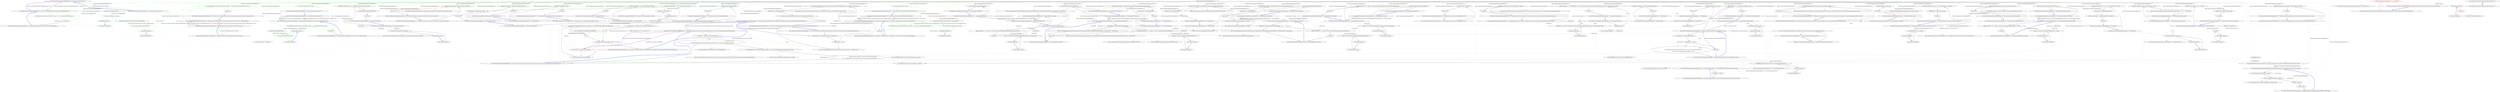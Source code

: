 digraph  {
m0_229 [cluster="Ninject.Planning.Bindings.BindingBuilder<T>.OnActivation(System.Action<T>)", file="BindingBuilder.cs", label="Entry Ninject.Planning.Bindings.BindingBuilder<T>.OnActivation(System.Action<T>)", span="484-484"];
m0_230 [cluster="Ninject.Planning.Bindings.BindingBuilder<T>.OnActivation(System.Action<T>)", color=green, community=0, file="BindingBuilder.cs", label="3: return this.OnActivation<T>(action);", span="486-486"];
m0_231 [cluster="Ninject.Planning.Bindings.BindingBuilder<T>.OnActivation(System.Action<T>)", file="BindingBuilder.cs", label="Exit Ninject.Planning.Bindings.BindingBuilder<T>.OnActivation(System.Action<T>)", span="484-484"];
m0_194 [cluster="System.Collections.Generic.ICollection<T>.Add(T)", file="BindingBuilder.cs", label="Entry System.Collections.Generic.ICollection<T>.Add(T)", span="0-0"];
m0_177 [cluster="Ninject.Planning.Bindings.BindingBuilder<T>.InTransientScope()", file="BindingBuilder.cs", label="Entry Ninject.Planning.Bindings.BindingBuilder<T>.InTransientScope()", span="367-367"];
m0_178 [cluster="Ninject.Planning.Bindings.BindingBuilder<T>.InTransientScope()", file="BindingBuilder.cs", label="Binding.ScopeCallback = StandardScopeCallbacks.Transient", span="369-369"];
m0_179 [cluster="Ninject.Planning.Bindings.BindingBuilder<T>.InTransientScope()", file="BindingBuilder.cs", label="return this;", span="370-370"];
m0_180 [cluster="Ninject.Planning.Bindings.BindingBuilder<T>.InTransientScope()", file="BindingBuilder.cs", label="Exit Ninject.Planning.Bindings.BindingBuilder<T>.InTransientScope()", span="367-367"];
m0_185 [cluster="Ninject.Planning.Bindings.BindingBuilder<T>.InScope(System.Func<Ninject.Activation.IContext, object>)", file="BindingBuilder.cs", label="Entry Ninject.Planning.Bindings.BindingBuilder<T>.InScope(System.Func<Ninject.Activation.IContext, object>)", span="387-387"];
m0_186 [cluster="Ninject.Planning.Bindings.BindingBuilder<T>.InScope(System.Func<Ninject.Activation.IContext, object>)", file="BindingBuilder.cs", label="Binding.ScopeCallback = scope", span="389-389"];
m0_187 [cluster="Ninject.Planning.Bindings.BindingBuilder<T>.InScope(System.Func<Ninject.Activation.IContext, object>)", file="BindingBuilder.cs", label="return this;", span="390-390"];
m0_188 [cluster="Ninject.Planning.Bindings.BindingBuilder<T>.InScope(System.Func<Ninject.Activation.IContext, object>)", file="BindingBuilder.cs", label="Exit Ninject.Planning.Bindings.BindingBuilder<T>.InScope(System.Func<Ninject.Activation.IContext, object>)", span="387-387"];
m0_189 [cluster="Ninject.Planning.Bindings.BindingBuilder<T>.WithConstructorArgument(string, object)", file="BindingBuilder.cs", label="Entry Ninject.Planning.Bindings.BindingBuilder<T>.WithConstructorArgument(string, object)", span="398-398"];
m0_190 [cluster="Ninject.Planning.Bindings.BindingBuilder<T>.WithConstructorArgument(string, object)", file="BindingBuilder.cs", label="Binding.Parameters.Add(new ConstructorArgument(name, value))", span="400-400"];
m0_191 [cluster="Ninject.Planning.Bindings.BindingBuilder<T>.WithConstructorArgument(string, object)", file="BindingBuilder.cs", label="return this;", span="401-401"];
m0_192 [cluster="Ninject.Planning.Bindings.BindingBuilder<T>.WithConstructorArgument(string, object)", file="BindingBuilder.cs", label="Exit Ninject.Planning.Bindings.BindingBuilder<T>.WithConstructorArgument(string, object)", span="398-398"];
m0_205 [cluster="Ninject.Planning.Bindings.BindingBuilder<T>.WithPropertyValue(string, object)", file="BindingBuilder.cs", label="Entry Ninject.Planning.Bindings.BindingBuilder<T>.WithPropertyValue(string, object)", span="431-431"];
m0_206 [cluster="Ninject.Planning.Bindings.BindingBuilder<T>.WithPropertyValue(string, object)", file="BindingBuilder.cs", label="Binding.Parameters.Add(new PropertyValue(name, value))", span="433-433"];
m0_207 [cluster="Ninject.Planning.Bindings.BindingBuilder<T>.WithPropertyValue(string, object)", file="BindingBuilder.cs", label="return this;", span="434-434"];
m0_208 [cluster="Ninject.Planning.Bindings.BindingBuilder<T>.WithPropertyValue(string, object)", file="BindingBuilder.cs", label="Exit Ninject.Planning.Bindings.BindingBuilder<T>.WithPropertyValue(string, object)", span="431-431"];
m0_23 [cluster="Ninject.Planning.Bindings.BindingBuilder<T>.ToConstructor(System.Linq.Expressions.Expression<System.Func<Ninject.Syntax.IConstructorArgumentSyntax, T>>)", file="BindingBuilder.cs", label="Entry Ninject.Planning.Bindings.BindingBuilder<T>.ToConstructor(System.Linq.Expressions.Expression<System.Func<Ninject.Syntax.IConstructorArgumentSyntax, T>>)", span="96-96"];
m0_27 [cluster="Ninject.Planning.Bindings.BindingBuilder<T>.ToConstructor(System.Linq.Expressions.Expression<System.Func<Ninject.Syntax.IConstructorArgumentSyntax, T>>)", file="BindingBuilder.cs", label="Binding.ProviderCallback = StandardProvider.GetCreationCallback(ctorExpression.Type, ctorExpression.Constructor)", span="104-104"];
m0_28 [cluster="Ninject.Planning.Bindings.BindingBuilder<T>.ToConstructor(System.Linq.Expressions.Expression<System.Func<Ninject.Syntax.IConstructorArgumentSyntax, T>>)", file="BindingBuilder.cs", label="Binding.Target = BindingTarget.Type", span="105-105"];
m0_29 [cluster="Ninject.Planning.Bindings.BindingBuilder<T>.ToConstructor(System.Linq.Expressions.Expression<System.Func<Ninject.Syntax.IConstructorArgumentSyntax, T>>)", file="BindingBuilder.cs", label="this.AddConstructorArguments(ctorExpression, newExpression.Parameters[0])", span="106-106"];
m0_30 [cluster="Ninject.Planning.Bindings.BindingBuilder<T>.ToConstructor(System.Linq.Expressions.Expression<System.Func<Ninject.Syntax.IConstructorArgumentSyntax, T>>)", file="BindingBuilder.cs", label="return this;", span="108-108"];
m0_24 [cluster="Ninject.Planning.Bindings.BindingBuilder<T>.ToConstructor(System.Linq.Expressions.Expression<System.Func<Ninject.Syntax.IConstructorArgumentSyntax, T>>)", file="BindingBuilder.cs", label="var ctorExpression = newExpression.Body as NewExpression", span="98-98"];
m0_25 [cluster="Ninject.Planning.Bindings.BindingBuilder<T>.ToConstructor(System.Linq.Expressions.Expression<System.Func<Ninject.Syntax.IConstructorArgumentSyntax, T>>)", file="BindingBuilder.cs", label="ctorExpression == null", span="99-99"];
m0_26 [cluster="Ninject.Planning.Bindings.BindingBuilder<T>.ToConstructor(System.Linq.Expressions.Expression<System.Func<Ninject.Syntax.IConstructorArgumentSyntax, T>>)", file="BindingBuilder.cs", label="throw new ArgumentException(''The expression must be a constructor call.'', ''newExpression'');", span="101-101"];
m0_31 [cluster="Ninject.Planning.Bindings.BindingBuilder<T>.ToConstructor(System.Linq.Expressions.Expression<System.Func<Ninject.Syntax.IConstructorArgumentSyntax, T>>)", file="BindingBuilder.cs", label="Exit Ninject.Planning.Bindings.BindingBuilder<T>.ToConstructor(System.Linq.Expressions.Expression<System.Func<Ninject.Syntax.IConstructorArgumentSyntax, T>>)", span="96-96"];
m0_264 [cluster="Ninject.Planning.Bindings.BindingBuilder<T>.OnDeactivation<TImplementation>(System.Action<Ninject.Activation.IContext, TImplementation>)", file="BindingBuilder.cs", label="Entry Ninject.Planning.Bindings.BindingBuilder<T>.OnDeactivation<TImplementation>(System.Action<Ninject.Activation.IContext, TImplementation>)", span="558-558"];
m0_265 [cluster="Ninject.Planning.Bindings.BindingBuilder<T>.OnDeactivation<TImplementation>(System.Action<Ninject.Activation.IContext, TImplementation>)", color=green, community=0, file="BindingBuilder.cs", label="29: this.Binding.DeactivationActions.Add((context, instance) => action(context, (TImplementation)instance))", span="560-560"];
m0_266 [cluster="Ninject.Planning.Bindings.BindingBuilder<T>.OnDeactivation<TImplementation>(System.Action<Ninject.Activation.IContext, TImplementation>)", file="BindingBuilder.cs", label="return this;", span="561-561"];
m0_267 [cluster="Ninject.Planning.Bindings.BindingBuilder<T>.OnDeactivation<TImplementation>(System.Action<Ninject.Activation.IContext, TImplementation>)", file="BindingBuilder.cs", label="Exit Ninject.Planning.Bindings.BindingBuilder<T>.OnDeactivation<TImplementation>(System.Action<Ninject.Activation.IContext, TImplementation>)", span="558-558"];
m0_150 [cluster="string.Intern(string)", file="BindingBuilder.cs", label="Entry string.Intern(string)", span="0-0"];
m0_210 [cluster="Ninject.Planning.Bindings.BindingBuilder<T>.WithPropertyValue(string, System.Func<Ninject.Activation.IContext, object>)", file="BindingBuilder.cs", label="Entry Ninject.Planning.Bindings.BindingBuilder<T>.WithPropertyValue(string, System.Func<Ninject.Activation.IContext, object>)", span="442-442"];
m0_211 [cluster="Ninject.Planning.Bindings.BindingBuilder<T>.WithPropertyValue(string, System.Func<Ninject.Activation.IContext, object>)", file="BindingBuilder.cs", label="Binding.Parameters.Add(new PropertyValue(name, callback))", span="444-444"];
m0_212 [cluster="Ninject.Planning.Bindings.BindingBuilder<T>.WithPropertyValue(string, System.Func<Ninject.Activation.IContext, object>)", file="BindingBuilder.cs", label="return this;", span="445-445"];
m0_213 [cluster="Ninject.Planning.Bindings.BindingBuilder<T>.WithPropertyValue(string, System.Func<Ninject.Activation.IContext, object>)", file="BindingBuilder.cs", label="Exit Ninject.Planning.Bindings.BindingBuilder<T>.WithPropertyValue(string, System.Func<Ninject.Activation.IContext, object>)", span="442-442"];
m0_199 [cluster="Ninject.Parameters.ConstructorArgument.ConstructorArgument(string, System.Func<Ninject.Activation.IContext, object>)", file="BindingBuilder.cs", label="Entry Ninject.Parameters.ConstructorArgument.ConstructorArgument(string, System.Func<Ninject.Activation.IContext, object>)", span="35-35"];
m0_94 [cluster="System.Type.IsAssignableFrom(System.Type)", file="BindingBuilder.cs", label="Entry System.Type.IsAssignableFrom(System.Type)", span="0-0"];
m0_173 [cluster="Ninject.Planning.Bindings.BindingBuilder<T>.InSingletonScope()", file="BindingBuilder.cs", label="Entry Ninject.Planning.Bindings.BindingBuilder<T>.InSingletonScope()", span="357-357"];
m0_174 [cluster="Ninject.Planning.Bindings.BindingBuilder<T>.InSingletonScope()", file="BindingBuilder.cs", label="Binding.ScopeCallback = StandardScopeCallbacks.Singleton", span="359-359"];
m0_175 [cluster="Ninject.Planning.Bindings.BindingBuilder<T>.InSingletonScope()", file="BindingBuilder.cs", label="return this;", span="360-360"];
m0_176 [cluster="Ninject.Planning.Bindings.BindingBuilder<T>.InSingletonScope()", file="BindingBuilder.cs", label="Exit Ninject.Planning.Bindings.BindingBuilder<T>.InSingletonScope()", span="357-357"];
m0_79 [cluster="Ninject.Activation.Providers.ConstantProvider<T>.ConstantProvider(T)", file="BindingBuilder.cs", label="Entry Ninject.Activation.Providers.ConstantProvider<T>.ConstantProvider(T)", span="31-31"];
m0_195 [cluster="Ninject.Planning.Bindings.BindingBuilder<T>.WithConstructorArgument(string, System.Func<Ninject.Activation.IContext, object>)", file="BindingBuilder.cs", label="Entry Ninject.Planning.Bindings.BindingBuilder<T>.WithConstructorArgument(string, System.Func<Ninject.Activation.IContext, object>)", span="409-409"];
m0_196 [cluster="Ninject.Planning.Bindings.BindingBuilder<T>.WithConstructorArgument(string, System.Func<Ninject.Activation.IContext, object>)", file="BindingBuilder.cs", label="Binding.Parameters.Add(new ConstructorArgument(name, callback))", span="411-411"];
m0_197 [cluster="Ninject.Planning.Bindings.BindingBuilder<T>.WithConstructorArgument(string, System.Func<Ninject.Activation.IContext, object>)", file="BindingBuilder.cs", label="return this;", span="412-412"];
m0_198 [cluster="Ninject.Planning.Bindings.BindingBuilder<T>.WithConstructorArgument(string, System.Func<Ninject.Activation.IContext, object>)", file="BindingBuilder.cs", label="Exit Ninject.Planning.Bindings.BindingBuilder<T>.WithConstructorArgument(string, System.Func<Ninject.Activation.IContext, object>)", span="409-409"];
m0_280 [cluster="Ninject.Planning.Bindings.BindingBuilder<T>.AddConstructorArgument(System.Linq.Expressions.Expression, string, System.Linq.Expressions.ParameterExpression)", file="BindingBuilder.cs", label="Entry Ninject.Planning.Bindings.BindingBuilder<T>.AddConstructorArgument(System.Linq.Expressions.Expression, string, System.Linq.Expressions.ParameterExpression)", span="578-578"];
m0_284 [cluster="Ninject.Planning.Bindings.BindingBuilder<T>.AddConstructorArgument(System.Linq.Expressions.Expression, string, System.Linq.Expressions.ParameterExpression)", file="BindingBuilder.cs", label="Binding.Parameters.Add(new ConstructorArgument(argumentName, \r\n                    ctx => compiledExpression.DynamicInvoke(new ConstructorArgumentSyntax(ctx))))", span="585-586"];
m0_283 [cluster="Ninject.Planning.Bindings.BindingBuilder<T>.AddConstructorArgument(System.Linq.Expressions.Expression, string, System.Linq.Expressions.ParameterExpression)", file="BindingBuilder.cs", label="var compiledExpression = Expression.Lambda(argument, constructorArgumentSyntaxParameterExpression).Compile()", span="584-584"];
m0_281 [cluster="Ninject.Planning.Bindings.BindingBuilder<T>.AddConstructorArgument(System.Linq.Expressions.Expression, string, System.Linq.Expressions.ParameterExpression)", file="BindingBuilder.cs", label="var methodCall = argument as MethodCallExpression", span="580-580"];
m0_282 [cluster="Ninject.Planning.Bindings.BindingBuilder<T>.AddConstructorArgument(System.Linq.Expressions.Expression, string, System.Linq.Expressions.ParameterExpression)", file="BindingBuilder.cs", label="methodCall == null ||\r\n                methodCall.Method.GetGenericMethodDefinition().DeclaringType != typeof(IConstructorArgumentSyntax)", span="581-582"];
m0_285 [cluster="Ninject.Planning.Bindings.BindingBuilder<T>.AddConstructorArgument(System.Linq.Expressions.Expression, string, System.Linq.Expressions.ParameterExpression)", file="BindingBuilder.cs", label="Exit Ninject.Planning.Bindings.BindingBuilder<T>.AddConstructorArgument(System.Linq.Expressions.Expression, string, System.Linq.Expressions.ParameterExpression)", span="578-578"];
m0_35 [cluster="Ninject.Planning.Bindings.BindingBuilder<T>.ToProvider<TProvider>()", file="BindingBuilder.cs", label="Entry Ninject.Planning.Bindings.BindingBuilder<T>.ToProvider<TProvider>()", span="117-117"];
m0_36 [cluster="Ninject.Planning.Bindings.BindingBuilder<T>.ToProvider<TProvider>()", file="BindingBuilder.cs", label="Binding.ProviderCallback = ctx => ctx.Kernel.Get<TProvider>()", span="120-120"];
m0_37 [cluster="Ninject.Planning.Bindings.BindingBuilder<T>.ToProvider<TProvider>()", file="BindingBuilder.cs", label="Binding.Target = BindingTarget.Provider", span="121-121"];
m0_38 [cluster="Ninject.Planning.Bindings.BindingBuilder<T>.ToProvider<TProvider>()", file="BindingBuilder.cs", label="return this;", span="123-123"];
m0_39 [cluster="Ninject.Planning.Bindings.BindingBuilder<T>.ToProvider<TProvider>()", file="BindingBuilder.cs", label="Exit Ninject.Planning.Bindings.BindingBuilder<T>.ToProvider<TProvider>()", span="117-117"];
m0_44 [cluster="Ninject.Planning.Bindings.BindingBuilder<T>.ToProvider(System.Type)", file="BindingBuilder.cs", label="Entry Ninject.Planning.Bindings.BindingBuilder<T>.ToProvider(System.Type)", span="131-131"];
m0_45 [cluster="Ninject.Planning.Bindings.BindingBuilder<T>.ToProvider(System.Type)", file="BindingBuilder.cs", label="Binding.ProviderCallback = ctx => ctx.Kernel.Get(providerType) as IProvider", span="133-133"];
m0_46 [cluster="Ninject.Planning.Bindings.BindingBuilder<T>.ToProvider(System.Type)", file="BindingBuilder.cs", label="Binding.Target = BindingTarget.Provider", span="134-134"];
m0_47 [cluster="Ninject.Planning.Bindings.BindingBuilder<T>.ToProvider(System.Type)", file="BindingBuilder.cs", label="return this;", span="136-136"];
m0_48 [cluster="Ninject.Planning.Bindings.BindingBuilder<T>.ToProvider(System.Type)", file="BindingBuilder.cs", label="Exit Ninject.Planning.Bindings.BindingBuilder<T>.ToProvider(System.Type)", span="131-131"];
m0_204 [cluster="Ninject.Parameters.ConstructorArgument.ConstructorArgument(string, System.Func<Ninject.Activation.IContext, Ninject.Planning.Targets.ITarget, object>)", file="BindingBuilder.cs", label="Entry Ninject.Parameters.ConstructorArgument.ConstructorArgument(string, System.Func<Ninject.Activation.IContext, Ninject.Planning.Targets.ITarget, object>)", span="42-42"];
m0_293 [cluster="System.Delegate.DynamicInvoke(params object[])", file="BindingBuilder.cs", label="Entry System.Delegate.DynamicInvoke(params object[])", span="0-0"];
m0_87 [cluster="Ninject.Planning.Bindings.BindingBuilder<T>.WhenInjectedInto(System.Type)", file="BindingBuilder.cs", label="Entry Ninject.Planning.Bindings.BindingBuilder<T>.WhenInjectedInto(System.Type)", span="201-201"];
m0_88 [cluster="Ninject.Planning.Bindings.BindingBuilder<T>.WhenInjectedInto(System.Type)", file="BindingBuilder.cs", label="Binding.Condition = r => r.Target != null && parent.IsAssignableFrom(r.Target.Member.ReflectedType)", span="203-203"];
m0_89 [cluster="Ninject.Planning.Bindings.BindingBuilder<T>.WhenInjectedInto(System.Type)", file="BindingBuilder.cs", label="return this;", span="204-204"];
m0_90 [cluster="Ninject.Planning.Bindings.BindingBuilder<T>.WhenInjectedInto(System.Type)", file="BindingBuilder.cs", label="Exit Ninject.Planning.Bindings.BindingBuilder<T>.WhenInjectedInto(System.Type)", span="201-201"];
m0_61 [cluster="Ninject.Planning.Bindings.BindingBuilder<T>.ToMethod(System.Func<Ninject.Activation.IContext, T>)", file="BindingBuilder.cs", label="Entry Ninject.Planning.Bindings.BindingBuilder<T>.ToMethod(System.Func<Ninject.Activation.IContext, T>)", span="155-155"];
m0_62 [cluster="Ninject.Planning.Bindings.BindingBuilder<T>.ToMethod(System.Func<Ninject.Activation.IContext, T>)", file="BindingBuilder.cs", label="Binding.ProviderCallback = ctx => new CallbackProvider<T>(method)", span="157-157"];
m0_63 [cluster="Ninject.Planning.Bindings.BindingBuilder<T>.ToMethod(System.Func<Ninject.Activation.IContext, T>)", file="BindingBuilder.cs", label="Binding.Target = BindingTarget.Method", span="158-158"];
m0_64 [cluster="Ninject.Planning.Bindings.BindingBuilder<T>.ToMethod(System.Func<Ninject.Activation.IContext, T>)", file="BindingBuilder.cs", label="return this;", span="160-160"];
m0_65 [cluster="Ninject.Planning.Bindings.BindingBuilder<T>.ToMethod(System.Func<Ninject.Activation.IContext, T>)", file="BindingBuilder.cs", label="Exit Ninject.Planning.Bindings.BindingBuilder<T>.ToMethod(System.Func<Ninject.Activation.IContext, T>)", span="155-155"];
m0_108 [cluster="Ninject.Planning.Bindings.BindingBuilder<T>.WhenClassHas(System.Type)", file="BindingBuilder.cs", label="Entry Ninject.Planning.Bindings.BindingBuilder<T>.WhenClassHas(System.Type)", span="265-265"];
m0_118 [cluster="Ninject.Planning.Bindings.BindingBuilder<T>.WhenClassHas(System.Type)", file="BindingBuilder.cs", label="throw new InvalidOperationException(ExceptionFormatter.InvalidAttributeTypeUsedInBindingCondition(Binding, ''WhenClassHas'', attributeType));", span="268-268"];
m0_119 [cluster="Ninject.Planning.Bindings.BindingBuilder<T>.WhenClassHas(System.Type)", file="BindingBuilder.cs", label="Binding.Condition = r => r.Target != null && r.Target.Member.ReflectedType.HasAttribute(attributeType)", span="270-270"];
m0_120 [cluster="Ninject.Planning.Bindings.BindingBuilder<T>.WhenClassHas(System.Type)", file="BindingBuilder.cs", label="return this;", span="272-272"];
m0_117 [cluster="Ninject.Planning.Bindings.BindingBuilder<T>.WhenClassHas(System.Type)", file="BindingBuilder.cs", label="!typeof(Attribute).IsAssignableFrom(attributeType)", span="267-267"];
m0_121 [cluster="Ninject.Planning.Bindings.BindingBuilder<T>.WhenClassHas(System.Type)", file="BindingBuilder.cs", label="Exit Ninject.Planning.Bindings.BindingBuilder<T>.WhenClassHas(System.Type)", span="265-265"];
m0_250 [cluster="System.Action<T1, T2>.Invoke(T1, T2)", file="BindingBuilder.cs", label="Entry System.Action<T1, T2>.Invoke(T1, T2)", span="0-0"];
m0_155 [cluster="Ninject.Planning.Bindings.BindingBuilder<T>.WhenAnyAnchestorNamed(string)", file="BindingBuilder.cs", label="Entry Ninject.Planning.Bindings.BindingBuilder<T>.WhenAnyAnchestorNamed(string)", span="322-322"];
m0_156 [cluster="Ninject.Planning.Bindings.BindingBuilder<T>.WhenAnyAnchestorNamed(string)", file="BindingBuilder.cs", label="Binding.Condition = r => IsAnyAnchestorNamed(r, name)", span="324-324"];
m0_157 [cluster="Ninject.Planning.Bindings.BindingBuilder<T>.WhenAnyAnchestorNamed(string)", file="BindingBuilder.cs", label="return this;", span="325-325"];
m0_158 [cluster="Ninject.Planning.Bindings.BindingBuilder<T>.WhenAnyAnchestorNamed(string)", file="BindingBuilder.cs", label="Exit Ninject.Planning.Bindings.BindingBuilder<T>.WhenAnyAnchestorNamed(string)", span="322-322"];
m0_84 [cluster="Ninject.Planning.Bindings.BindingBuilder<T>.WhenInjectedInto<TParent>()", file="BindingBuilder.cs", label="Entry Ninject.Planning.Bindings.BindingBuilder<T>.WhenInjectedInto<TParent>()", span="191-191"];
m0_85 [cluster="Ninject.Planning.Bindings.BindingBuilder<T>.WhenInjectedInto<TParent>()", file="BindingBuilder.cs", label="return WhenInjectedInto(typeof(TParent));", span="193-193"];
m0_86 [cluster="Ninject.Planning.Bindings.BindingBuilder<T>.WhenInjectedInto<TParent>()", file="BindingBuilder.cs", label="Exit Ninject.Planning.Bindings.BindingBuilder<T>.WhenInjectedInto<TParent>()", span="191-191"];
m0_113 [cluster="Ninject.Planning.Bindings.BindingBuilder<T>.WhenTargetHas<TAttribute>()", file="BindingBuilder.cs", label="Entry Ninject.Planning.Bindings.BindingBuilder<T>.WhenTargetHas<TAttribute>()", span="255-255"];
m0_114 [cluster="Ninject.Planning.Bindings.BindingBuilder<T>.WhenTargetHas<TAttribute>()", file="BindingBuilder.cs", label="return WhenTargetHas(typeof(TAttribute));", span="257-257"];
m0_115 [cluster="Ninject.Planning.Bindings.BindingBuilder<T>.WhenTargetHas<TAttribute>()", file="BindingBuilder.cs", label="Exit Ninject.Planning.Bindings.BindingBuilder<T>.WhenTargetHas<TAttribute>()", span="255-255"];
m0_292 [cluster="Ninject.Planning.Bindings.BindingBuilder<T>.ConstructorArgumentSyntax.ConstructorArgumentSyntax(Ninject.Activation.IContext)", file="BindingBuilder.cs", label="Entry Ninject.Planning.Bindings.BindingBuilder<T>.ConstructorArgumentSyntax.ConstructorArgumentSyntax(Ninject.Activation.IContext)", span="592-592"];
m0_294 [cluster="Ninject.Planning.Bindings.BindingBuilder<T>.ConstructorArgumentSyntax.ConstructorArgumentSyntax(Ninject.Activation.IContext)", file="BindingBuilder.cs", label="this.Context = context", span="594-594"];
m0_295 [cluster="Ninject.Planning.Bindings.BindingBuilder<T>.ConstructorArgumentSyntax.ConstructorArgumentSyntax(Ninject.Activation.IContext)", file="BindingBuilder.cs", label="Exit Ninject.Planning.Bindings.BindingBuilder<T>.ConstructorArgumentSyntax.ConstructorArgumentSyntax(Ninject.Activation.IContext)", span="592-592"];
m0_251 [cluster="Ninject.Planning.Bindings.BindingBuilder<T>.OnDeactivation(System.Action<T>)", file="BindingBuilder.cs", label="Entry Ninject.Planning.Bindings.BindingBuilder<T>.OnDeactivation(System.Action<T>)", span="526-526"];
m0_252 [cluster="Ninject.Planning.Bindings.BindingBuilder<T>.OnDeactivation(System.Action<T>)", color=green, community=0, file="BindingBuilder.cs", label="3: return this.OnDeactivation<T>(action);", span="528-528"];
m0_253 [cluster="Ninject.Planning.Bindings.BindingBuilder<T>.OnDeactivation(System.Action<T>)", file="BindingBuilder.cs", label="Exit Ninject.Planning.Bindings.BindingBuilder<T>.OnDeactivation(System.Action<T>)", span="526-526"];
m0_127 [cluster="System.Reflection.MemberInfo.HasAttribute(System.Type)", file="BindingBuilder.cs", label="Entry System.Reflection.MemberInfo.HasAttribute(System.Type)", span="69-69"];
m0_13 [cluster="Ninject.Planning.Bindings.BindingBuilder<T>.To<TImplementation>()", file="BindingBuilder.cs", label="Entry Ninject.Planning.Bindings.BindingBuilder<T>.To<TImplementation>()", span="70-70"];
m0_14 [cluster="Ninject.Planning.Bindings.BindingBuilder<T>.To<TImplementation>()", file="BindingBuilder.cs", label="Binding.ProviderCallback = StandardProvider.GetCreationCallback(typeof(TImplementation))", span="73-73"];
m0_15 [cluster="Ninject.Planning.Bindings.BindingBuilder<T>.To<TImplementation>()", file="BindingBuilder.cs", label="Binding.Target = BindingTarget.Type", span="74-74"];
m0_16 [cluster="Ninject.Planning.Bindings.BindingBuilder<T>.To<TImplementation>()", file="BindingBuilder.cs", label="return this;", span="76-76"];
m0_17 [cluster="Ninject.Planning.Bindings.BindingBuilder<T>.To<TImplementation>()", file="BindingBuilder.cs", label="Exit Ninject.Planning.Bindings.BindingBuilder<T>.To<TImplementation>()", span="70-70"];
m0_239 [cluster="System.Action<T>.Invoke(T)", file="BindingBuilder.cs", label="Entry System.Action<T>.Invoke(T)", span="0-0"];
m0_69 [cluster="Ninject.Activation.Providers.CallbackProvider<T>.CallbackProvider(System.Func<Ninject.Activation.IContext, T>)", file="BindingBuilder.cs", label="Entry Ninject.Activation.Providers.CallbackProvider<T>.CallbackProvider(System.Func<Ninject.Activation.IContext, T>)", span="31-31"];
m0_18 [cluster="Ninject.Planning.Bindings.BindingBuilder<T>.To(System.Type)", file="BindingBuilder.cs", label="Entry Ninject.Planning.Bindings.BindingBuilder<T>.To(System.Type)", span="83-83"];
m0_19 [cluster="Ninject.Planning.Bindings.BindingBuilder<T>.To(System.Type)", file="BindingBuilder.cs", label="Binding.ProviderCallback = StandardProvider.GetCreationCallback(implementation)", span="85-85"];
m0_20 [cluster="Ninject.Planning.Bindings.BindingBuilder<T>.To(System.Type)", file="BindingBuilder.cs", label="Binding.Target = BindingTarget.Type", span="86-86"];
m0_21 [cluster="Ninject.Planning.Bindings.BindingBuilder<T>.To(System.Type)", file="BindingBuilder.cs", label="return this;", span="88-88"];
m0_22 [cluster="Ninject.Planning.Bindings.BindingBuilder<T>.To(System.Type)", file="BindingBuilder.cs", label="Exit Ninject.Planning.Bindings.BindingBuilder<T>.To(System.Type)", span="83-83"];
m0_95 [cluster="Ninject.Planning.Bindings.BindingBuilder<T>.WhenInjectedExactlyInto<TParent>()", file="BindingBuilder.cs", label="Entry Ninject.Planning.Bindings.BindingBuilder<T>.WhenInjectedExactlyInto<TParent>()", span="213-213"];
m0_96 [cluster="Ninject.Planning.Bindings.BindingBuilder<T>.WhenInjectedExactlyInto<TParent>()", file="BindingBuilder.cs", label="return WhenInjectedExactlyInto(typeof(TParent));", span="215-215"];
m0_97 [cluster="Ninject.Planning.Bindings.BindingBuilder<T>.WhenInjectedExactlyInto<TParent>()", file="BindingBuilder.cs", label="Exit Ninject.Planning.Bindings.BindingBuilder<T>.WhenInjectedExactlyInto<TParent>()", span="213-213"];
m0_162 [cluster="Ninject.Planning.Bindings.BindingBuilder<T>.IsAnyAnchestorNamed(Ninject.Activation.IRequest, string)", file="BindingBuilder.cs", label="Entry Ninject.Planning.Bindings.BindingBuilder<T>.IsAnyAnchestorNamed(Ninject.Activation.IRequest, string)", span="328-328"];
m0_166 [cluster="Ninject.Planning.Bindings.BindingBuilder<T>.IsAnyAnchestorNamed(Ninject.Activation.IRequest, string)", file="BindingBuilder.cs", label="return \r\n                string.Equals(parentContext.Binding.Metadata.Name, name, StringComparison.Ordinal) || \r\n                IsAnyAnchestorNamed(parentContext.Request, name);", span="336-338"];
m0_163 [cluster="Ninject.Planning.Bindings.BindingBuilder<T>.IsAnyAnchestorNamed(Ninject.Activation.IRequest, string)", file="BindingBuilder.cs", label="var parentContext = request.ParentContext", span="330-330"];
m0_165 [cluster="Ninject.Planning.Bindings.BindingBuilder<T>.IsAnyAnchestorNamed(Ninject.Activation.IRequest, string)", file="BindingBuilder.cs", label="return false;", span="333-333"];
m0_164 [cluster="Ninject.Planning.Bindings.BindingBuilder<T>.IsAnyAnchestorNamed(Ninject.Activation.IRequest, string)", file="BindingBuilder.cs", label="parentContext == null", span="331-331"];
m0_167 [cluster="Ninject.Planning.Bindings.BindingBuilder<T>.IsAnyAnchestorNamed(Ninject.Activation.IRequest, string)", file="BindingBuilder.cs", label="Exit Ninject.Planning.Bindings.BindingBuilder<T>.IsAnyAnchestorNamed(Ninject.Activation.IRequest, string)", span="328-328"];
m0_122 [cluster="System.InvalidOperationException.InvalidOperationException(string)", file="BindingBuilder.cs", label="Entry System.InvalidOperationException.InvalidOperationException(string)", span="0-0"];
m0_109 [cluster="Ninject.Planning.Bindings.BindingBuilder<T>.WhenMemberHas<TAttribute>()", file="BindingBuilder.cs", label="Entry Ninject.Planning.Bindings.BindingBuilder<T>.WhenMemberHas<TAttribute>()", span="245-245"];
m0_110 [cluster="Ninject.Planning.Bindings.BindingBuilder<T>.WhenMemberHas<TAttribute>()", file="BindingBuilder.cs", label="return WhenMemberHas(typeof(TAttribute));", span="247-247"];
m0_111 [cluster="Ninject.Planning.Bindings.BindingBuilder<T>.WhenMemberHas<TAttribute>()", file="BindingBuilder.cs", label="Exit Ninject.Planning.Bindings.BindingBuilder<T>.WhenMemberHas<TAttribute>()", span="245-245"];
m0_6 [cluster="Ninject.Infrastructure.Ensure.ArgumentNotNull(object, string)", file="BindingBuilder.cs", label="Entry Ninject.Infrastructure.Ensure.ArgumentNotNull(object, string)", span="17-17"];
m0_232 [cluster="Ninject.Planning.Bindings.BindingBuilder<T>.OnActivation<TImplementation>(System.Action<TImplementation>)", file="BindingBuilder.cs", label="Entry Ninject.Planning.Bindings.BindingBuilder<T>.OnActivation<TImplementation>(System.Action<TImplementation>)", span="495-495"];
m0_233 [cluster="Ninject.Planning.Bindings.BindingBuilder<T>.OnActivation<TImplementation>(System.Action<TImplementation>)", color=green, community=0, file="BindingBuilder.cs", label="3: this.Binding.ActivationActions.Add((context, instance) => action((TImplementation)instance))", span="497-497"];
m0_234 [cluster="Ninject.Planning.Bindings.BindingBuilder<T>.OnActivation<TImplementation>(System.Action<TImplementation>)", file="BindingBuilder.cs", label="return this;", span="498-498"];
m0_235 [cluster="Ninject.Planning.Bindings.BindingBuilder<T>.OnActivation<TImplementation>(System.Action<TImplementation>)", file="BindingBuilder.cs", label="Exit Ninject.Planning.Bindings.BindingBuilder<T>.OnActivation<TImplementation>(System.Action<TImplementation>)", span="495-495"];
m0_261 [cluster="Ninject.Planning.Bindings.BindingBuilder<T>.OnDeactivation(System.Action<Ninject.Activation.IContext, T>)", file="BindingBuilder.cs", label="Entry Ninject.Planning.Bindings.BindingBuilder<T>.OnDeactivation(System.Action<Ninject.Activation.IContext, T>)", span="547-547"];
m0_262 [cluster="Ninject.Planning.Bindings.BindingBuilder<T>.OnDeactivation(System.Action<Ninject.Activation.IContext, T>)", color=green, community=0, file="BindingBuilder.cs", label="30: return this.OnDeactivation<T>(action);", span="549-549"];
m0_263 [cluster="Ninject.Planning.Bindings.BindingBuilder<T>.OnDeactivation(System.Action<Ninject.Activation.IContext, T>)", file="BindingBuilder.cs", label="Exit Ninject.Planning.Bindings.BindingBuilder<T>.OnDeactivation(System.Action<Ninject.Activation.IContext, T>)", span="547-547"];
m0_209 [cluster="Ninject.Parameters.PropertyValue.PropertyValue(string, object)", file="BindingBuilder.cs", label="Entry Ninject.Parameters.PropertyValue.PropertyValue(string, object)", span="28-28"];
m0_33 [cluster="Ninject.Activation.Providers.StandardProvider.GetCreationCallback(System.Type, System.Reflection.ConstructorInfo)", file="BindingBuilder.cs", label="Entry Ninject.Activation.Providers.StandardProvider.GetCreationCallback(System.Type, System.Reflection.ConstructorInfo)", span="134-134"];
m0_288 [cluster="System.Linq.Expressions.LambdaExpression.Compile()", file="BindingBuilder.cs", label="Entry System.Linq.Expressions.LambdaExpression.Compile()", span="0-0"];
m0_287 [cluster="System.Linq.Expressions.Expression.Lambda(System.Linq.Expressions.Expression, params System.Linq.Expressions.ParameterExpression[])", file="BindingBuilder.cs", label="Entry System.Linq.Expressions.Expression.Lambda(System.Linq.Expressions.Expression, params System.Linq.Expressions.ParameterExpression[])", span="0-0"];
m0_116 [cluster="Ninject.Planning.Bindings.BindingBuilder<T>.WhenTargetHas(System.Type)", file="BindingBuilder.cs", label="Entry Ninject.Planning.Bindings.BindingBuilder<T>.WhenTargetHas(System.Type)", span="295-295"];
m0_137 [cluster="Ninject.Planning.Bindings.BindingBuilder<T>.WhenTargetHas(System.Type)", file="BindingBuilder.cs", label="throw new InvalidOperationException(ExceptionFormatter.InvalidAttributeTypeUsedInBindingCondition(Binding, ''WhenTargetHas'', attributeType));", span="298-298"];
m0_138 [cluster="Ninject.Planning.Bindings.BindingBuilder<T>.WhenTargetHas(System.Type)", file="BindingBuilder.cs", label="this.Binding.Condition = r => r.Target != null && r.Target.HasAttribute(attributeType)", span="300-300"];
m0_139 [cluster="Ninject.Planning.Bindings.BindingBuilder<T>.WhenTargetHas(System.Type)", file="BindingBuilder.cs", label="return this;", span="302-302"];
m0_136 [cluster="Ninject.Planning.Bindings.BindingBuilder<T>.WhenTargetHas(System.Type)", file="BindingBuilder.cs", label="!typeof(Attribute).IsAssignableFrom(attributeType)", span="297-297"];
m0_140 [cluster="Ninject.Planning.Bindings.BindingBuilder<T>.WhenTargetHas(System.Type)", file="BindingBuilder.cs", label="Exit Ninject.Planning.Bindings.BindingBuilder<T>.WhenTargetHas(System.Type)", span="295-295"];
m0_228 [cluster="Ninject.Planning.Bindings.IBindingMetadata.Set(string, object)", file="BindingBuilder.cs", label="Entry Ninject.Planning.Bindings.IBindingMetadata.Set(string, object)", span="54-54"];
m0_52 [cluster="Ninject.Syntax.IResolutionRoot.Get(System.Type, params Ninject.Parameters.IParameter[])", file="BindingBuilder.cs", label="Entry Ninject.Syntax.IResolutionRoot.Get(System.Type, params Ninject.Parameters.IParameter[])", span="148-148"];
m0_112 [cluster="Ninject.Planning.Bindings.BindingBuilder<T>.WhenMemberHas(System.Type)", file="BindingBuilder.cs", label="Entry Ninject.Planning.Bindings.BindingBuilder<T>.WhenMemberHas(System.Type)", span="280-280"];
m0_129 [cluster="Ninject.Planning.Bindings.BindingBuilder<T>.WhenMemberHas(System.Type)", file="BindingBuilder.cs", label="throw new InvalidOperationException(ExceptionFormatter.InvalidAttributeTypeUsedInBindingCondition(Binding, ''WhenMemberHas'', attributeType));", span="283-283"];
m0_130 [cluster="Ninject.Planning.Bindings.BindingBuilder<T>.WhenMemberHas(System.Type)", file="BindingBuilder.cs", label="Binding.Condition = r => r.Target != null && r.Target.Member.HasAttribute(attributeType)", span="285-285"];
m0_131 [cluster="Ninject.Planning.Bindings.BindingBuilder<T>.WhenMemberHas(System.Type)", file="BindingBuilder.cs", label="return this;", span="287-287"];
m0_128 [cluster="Ninject.Planning.Bindings.BindingBuilder<T>.WhenMemberHas(System.Type)", file="BindingBuilder.cs", label="!typeof(Attribute).IsAssignableFrom(attributeType)", span="282-282"];
m0_132 [cluster="Ninject.Planning.Bindings.BindingBuilder<T>.WhenMemberHas(System.Type)", file="BindingBuilder.cs", label="Exit Ninject.Planning.Bindings.BindingBuilder<T>.WhenMemberHas(System.Type)", span="280-280"];
m0_43 [cluster="Ninject.Syntax.IResolutionRoot.Get<T>(params Ninject.Parameters.IParameter[])", file="BindingBuilder.cs", label="Entry Ninject.Syntax.IResolutionRoot.Get<T>(params Ninject.Parameters.IParameter[])", span="34-34"];
m0_220 [cluster="Ninject.Planning.Bindings.BindingBuilder<T>.WithParameter(Ninject.Parameters.IParameter)", file="BindingBuilder.cs", label="Entry Ninject.Planning.Bindings.BindingBuilder<T>.WithParameter(Ninject.Parameters.IParameter)", span="463-463"];
m0_221 [cluster="Ninject.Planning.Bindings.BindingBuilder<T>.WithParameter(Ninject.Parameters.IParameter)", file="BindingBuilder.cs", label="Binding.Parameters.Add(parameter)", span="465-465"];
m0_222 [cluster="Ninject.Planning.Bindings.BindingBuilder<T>.WithParameter(Ninject.Parameters.IParameter)", file="BindingBuilder.cs", label="return this;", span="466-466"];
m0_223 [cluster="Ninject.Planning.Bindings.BindingBuilder<T>.WithParameter(Ninject.Parameters.IParameter)", file="BindingBuilder.cs", label="Exit Ninject.Planning.Bindings.BindingBuilder<T>.WithParameter(Ninject.Parameters.IParameter)", span="463-463"];
m0_70 [cluster="Ninject.Planning.Bindings.BindingBuilder<T>.ToConstant(T)", file="BindingBuilder.cs", label="Entry Ninject.Planning.Bindings.BindingBuilder<T>.ToConstant(T)", span="167-167"];
m0_71 [cluster="Ninject.Planning.Bindings.BindingBuilder<T>.ToConstant(T)", file="BindingBuilder.cs", label="Binding.ProviderCallback = ctx => new ConstantProvider<T>(value)", span="169-169"];
m0_72 [cluster="Ninject.Planning.Bindings.BindingBuilder<T>.ToConstant(T)", file="BindingBuilder.cs", label="Binding.Target = BindingTarget.Constant", span="170-170"];
m0_73 [cluster="Ninject.Planning.Bindings.BindingBuilder<T>.ToConstant(T)", file="BindingBuilder.cs", label="Binding.ScopeCallback = StandardScopeCallbacks.Singleton", span="171-171"];
m0_74 [cluster="Ninject.Planning.Bindings.BindingBuilder<T>.ToConstant(T)", file="BindingBuilder.cs", label="return this;", span="173-173"];
m0_75 [cluster="Ninject.Planning.Bindings.BindingBuilder<T>.ToConstant(T)", file="BindingBuilder.cs", label="Exit Ninject.Planning.Bindings.BindingBuilder<T>.ToConstant(T)", span="167-167"];
m0_80 [cluster="Ninject.Planning.Bindings.BindingBuilder<T>.When(System.Func<Ninject.Activation.IRequest, bool>)", file="BindingBuilder.cs", label="Entry Ninject.Planning.Bindings.BindingBuilder<T>.When(System.Func<Ninject.Activation.IRequest, bool>)", span="180-180"];
m0_81 [cluster="Ninject.Planning.Bindings.BindingBuilder<T>.When(System.Func<Ninject.Activation.IRequest, bool>)", file="BindingBuilder.cs", label="Binding.Condition = condition", span="182-182"];
m0_82 [cluster="Ninject.Planning.Bindings.BindingBuilder<T>.When(System.Func<Ninject.Activation.IRequest, bool>)", file="BindingBuilder.cs", label="return this;", span="183-183"];
m0_83 [cluster="Ninject.Planning.Bindings.BindingBuilder<T>.When(System.Func<Ninject.Activation.IRequest, bool>)", file="BindingBuilder.cs", label="Exit Ninject.Planning.Bindings.BindingBuilder<T>.When(System.Func<Ninject.Activation.IRequest, bool>)", span="180-180"];
m0_219 [cluster="Ninject.Parameters.PropertyValue.PropertyValue(string, System.Func<Ninject.Activation.IContext, Ninject.Planning.Targets.ITarget, object>)", file="BindingBuilder.cs", label="Entry Ninject.Parameters.PropertyValue.PropertyValue(string, System.Func<Ninject.Activation.IContext, Ninject.Planning.Targets.ITarget, object>)", span="42-42"];
m0_123 [cluster="Ninject.Infrastructure.Introspection.ExceptionFormatter.InvalidAttributeTypeUsedInBindingCondition(Ninject.Planning.Bindings.IBinding, string, System.Type)", file="BindingBuilder.cs", label="Entry Ninject.Infrastructure.Introspection.ExceptionFormatter.InvalidAttributeTypeUsedInBindingCondition(Ninject.Planning.Bindings.IBinding, string, System.Type)", span="169-169"];
m0_215 [cluster="Ninject.Planning.Bindings.BindingBuilder<T>.WithPropertyValue(string, System.Func<Ninject.Activation.IContext, Ninject.Planning.Targets.ITarget, object>)", file="BindingBuilder.cs", label="Entry Ninject.Planning.Bindings.BindingBuilder<T>.WithPropertyValue(string, System.Func<Ninject.Activation.IContext, Ninject.Planning.Targets.ITarget, object>)", span="453-453"];
m0_216 [cluster="Ninject.Planning.Bindings.BindingBuilder<T>.WithPropertyValue(string, System.Func<Ninject.Activation.IContext, Ninject.Planning.Targets.ITarget, object>)", file="BindingBuilder.cs", label="Binding.Parameters.Add(new PropertyValue(name, callback))", span="455-455"];
m0_217 [cluster="Ninject.Planning.Bindings.BindingBuilder<T>.WithPropertyValue(string, System.Func<Ninject.Activation.IContext, Ninject.Planning.Targets.ITarget, object>)", file="BindingBuilder.cs", label="return this;", span="456-456"];
m0_218 [cluster="Ninject.Planning.Bindings.BindingBuilder<T>.WithPropertyValue(string, System.Func<Ninject.Activation.IContext, Ninject.Planning.Targets.ITarget, object>)", file="BindingBuilder.cs", label="Exit Ninject.Planning.Bindings.BindingBuilder<T>.WithPropertyValue(string, System.Func<Ninject.Activation.IContext, Ninject.Planning.Targets.ITarget, object>)", span="453-453"];
m0_76 [cluster="lambda expression", file="BindingBuilder.cs", label="Entry lambda expression", span="169-169"];
m0_236 [cluster="lambda expression", file="BindingBuilder.cs", label="Entry lambda expression", span="497-497"];
m0_237 [cluster="lambda expression", color=green, community=0, file="BindingBuilder.cs", label="30: action((TImplementation)instance)", span="497-497"];
m0_238 [cluster="lambda expression", file="BindingBuilder.cs", label="Exit lambda expression", span="497-497"];
m0_247 [cluster="lambda expression", file="BindingBuilder.cs", label="Entry lambda expression", span="518-518"];
m0_248 [cluster="lambda expression", color=green, community=0, file="BindingBuilder.cs", label="33: action(context, (TImplementation)instance)", span="518-518"];
m0_249 [cluster="lambda expression", file="BindingBuilder.cs", label="Exit lambda expression", span="518-518"];
m0_258 [cluster="lambda expression", file="BindingBuilder.cs", label="Entry lambda expression", span="539-539"];
m0_259 [cluster="lambda expression", color=green, community=0, file="BindingBuilder.cs", label="30: action((TImplementation)instance)", span="539-539"];
m0_260 [cluster="lambda expression", file="BindingBuilder.cs", label="Exit lambda expression", span="539-539"];
m0_268 [cluster="lambda expression", file="BindingBuilder.cs", label="Entry lambda expression", span="560-560"];
m0_269 [cluster="lambda expression", color=green, community=0, file="BindingBuilder.cs", label="2: action(context, (TImplementation)instance)", span="560-560"];
m0_270 [cluster="lambda expression", file="BindingBuilder.cs", label="Exit lambda expression", span="560-560"];
m0_41 [cluster="lambda expression", file="BindingBuilder.cs", label="ctx.Kernel.Get<TProvider>()", span="120-120"];
m0_50 [cluster="lambda expression", file="BindingBuilder.cs", label="ctx.Kernel.Get(providerType) as IProvider", span="133-133"];
m0_92 [cluster="lambda expression", file="BindingBuilder.cs", label="r.Target != null && parent.IsAssignableFrom(r.Target.Member.ReflectedType)", span="203-203"];
m0_103 [cluster="lambda expression", file="BindingBuilder.cs", label="r.Target != null && r.Target.Member.ReflectedType == parent", span="226-226"];
m0_125 [cluster="lambda expression", file="BindingBuilder.cs", label="r.Target != null && r.Target.Member.ReflectedType.HasAttribute(attributeType)", span="270-270"];
m0_134 [cluster="lambda expression", file="BindingBuilder.cs", label="r.Target != null && r.Target.Member.HasAttribute(attributeType)", span="285-285"];
m0_142 [cluster="lambda expression", file="BindingBuilder.cs", label="r.Target != null && r.Target.HasAttribute(attributeType)", span="300-300"];
m0_152 [cluster="lambda expression", file="BindingBuilder.cs", label="r.ParentContext != null && string.Equals(r.ParentContext.Binding.Metadata.Name, name, StringComparison.Ordinal)", span="313-313"];
m0_160 [cluster="lambda expression", file="BindingBuilder.cs", label="IsAnyAnchestorNamed(r, name)", span="324-324"];
m0_290 [cluster="lambda expression", file="BindingBuilder.cs", label="compiledExpression.DynamicInvoke(new ConstructorArgumentSyntax(ctx))", span="586-586"];
m0_40 [cluster="lambda expression", file="BindingBuilder.cs", label="Entry lambda expression", span="120-120"];
m0_42 [cluster="lambda expression", file="BindingBuilder.cs", label="Exit lambda expression", span="120-120"];
m0_49 [cluster="lambda expression", file="BindingBuilder.cs", label="Entry lambda expression", span="133-133"];
m0_51 [cluster="lambda expression", file="BindingBuilder.cs", label="Exit lambda expression", span="133-133"];
m0_59 [cluster="lambda expression", file="BindingBuilder.cs", label=provider, span="145-145"];
m0_67 [cluster="lambda expression", file="BindingBuilder.cs", label="new CallbackProvider<T>(method)", span="157-157"];
m0_77 [cluster="lambda expression", file="BindingBuilder.cs", label="new ConstantProvider<T>(value)", span="169-169"];
m0_91 [cluster="lambda expression", file="BindingBuilder.cs", label="Entry lambda expression", span="203-203"];
m0_93 [cluster="lambda expression", file="BindingBuilder.cs", label="Exit lambda expression", span="203-203"];
m0_102 [cluster="lambda expression", file="BindingBuilder.cs", label="Entry lambda expression", span="226-226"];
m0_104 [cluster="lambda expression", file="BindingBuilder.cs", label="Exit lambda expression", span="226-226"];
m0_124 [cluster="lambda expression", file="BindingBuilder.cs", label="Entry lambda expression", span="270-270"];
m0_126 [cluster="lambda expression", file="BindingBuilder.cs", label="Exit lambda expression", span="270-270"];
m0_133 [cluster="lambda expression", file="BindingBuilder.cs", label="Entry lambda expression", span="285-285"];
m0_135 [cluster="lambda expression", file="BindingBuilder.cs", label="Exit lambda expression", span="285-285"];
m0_141 [cluster="lambda expression", file="BindingBuilder.cs", label="Entry lambda expression", span="300-300"];
m0_143 [cluster="lambda expression", file="BindingBuilder.cs", label="Exit lambda expression", span="300-300"];
m0_151 [cluster="lambda expression", file="BindingBuilder.cs", label="Entry lambda expression", span="313-313"];
m0_153 [cluster="lambda expression", file="BindingBuilder.cs", label="Exit lambda expression", span="313-313"];
m0_159 [cluster="lambda expression", file="BindingBuilder.cs", label="Entry lambda expression", span="324-324"];
m0_161 [cluster="lambda expression", file="BindingBuilder.cs", label="Exit lambda expression", span="324-324"];
m0_289 [cluster="lambda expression", file="BindingBuilder.cs", label="Entry lambda expression", span="586-586"];
m0_291 [cluster="lambda expression", file="BindingBuilder.cs", label="Exit lambda expression", span="586-586"];
m0_58 [cluster="lambda expression", file="BindingBuilder.cs", label="Entry lambda expression", span="145-145"];
m0_60 [cluster="lambda expression", file="BindingBuilder.cs", label="Exit lambda expression", span="145-145"];
m0_66 [cluster="lambda expression", file="BindingBuilder.cs", label="Entry lambda expression", span="157-157"];
m0_68 [cluster="lambda expression", file="BindingBuilder.cs", label="Exit lambda expression", span="157-157"];
m0_78 [cluster="lambda expression", file="BindingBuilder.cs", label="Exit lambda expression", span="169-169"];
m0_286 [cluster="System.Reflection.MethodInfo.GetGenericMethodDefinition()", file="BindingBuilder.cs", label="Entry System.Reflection.MethodInfo.GetGenericMethodDefinition()", span="0-0"];
m0_154 [cluster="string.Equals(string, string, System.StringComparison)", file="BindingBuilder.cs", label="Entry string.Equals(string, string, System.StringComparison)", span="0-0"];
m0_240 [cluster="Ninject.Planning.Bindings.BindingBuilder<T>.OnActivation(System.Action<Ninject.Activation.IContext, T>)", file="BindingBuilder.cs", label="Entry Ninject.Planning.Bindings.BindingBuilder<T>.OnActivation(System.Action<Ninject.Activation.IContext, T>)", span="505-505"];
m0_241 [cluster="Ninject.Planning.Bindings.BindingBuilder<T>.OnActivation(System.Action<Ninject.Activation.IContext, T>)", color=green, community=0, file="BindingBuilder.cs", label="11: return this.OnActivation<T>(action);", span="507-507"];
m0_242 [cluster="Ninject.Planning.Bindings.BindingBuilder<T>.OnActivation(System.Action<Ninject.Activation.IContext, T>)", file="BindingBuilder.cs", label="Exit Ninject.Planning.Bindings.BindingBuilder<T>.OnActivation(System.Action<Ninject.Activation.IContext, T>)", span="505-505"];
m0_7 [cluster="Ninject.Planning.Bindings.BindingBuilder<T>.ToSelf()", file="BindingBuilder.cs", label="Entry Ninject.Planning.Bindings.BindingBuilder<T>.ToSelf()", span="58-58"];
m0_8 [cluster="Ninject.Planning.Bindings.BindingBuilder<T>.ToSelf()", file="BindingBuilder.cs", label="Binding.ProviderCallback = StandardProvider.GetCreationCallback(Binding.Service)", span="60-60"];
m0_9 [cluster="Ninject.Planning.Bindings.BindingBuilder<T>.ToSelf()", file="BindingBuilder.cs", label="Binding.Target = BindingTarget.Self", span="61-61"];
m0_10 [cluster="Ninject.Planning.Bindings.BindingBuilder<T>.ToSelf()", file="BindingBuilder.cs", label="return this;", span="63-63"];
m0_11 [cluster="Ninject.Planning.Bindings.BindingBuilder<T>.ToSelf()", file="BindingBuilder.cs", label="Exit Ninject.Planning.Bindings.BindingBuilder<T>.ToSelf()", span="58-58"];
m0_296 [cluster="Ninject.Planning.Bindings.BindingBuilder<T>.ConstructorArgumentSyntax.Inject<T1>()", file="BindingBuilder.cs", label="Entry Ninject.Planning.Bindings.BindingBuilder<T>.ConstructorArgumentSyntax.Inject<T1>()", span="597-597"];
m0_297 [cluster="Ninject.Planning.Bindings.BindingBuilder<T>.ConstructorArgumentSyntax.Inject<T1>()", file="BindingBuilder.cs", label="throw new InvalidOperationException(''This method is for declaration that a parameter shall be injected only!'');", span="599-599"];
m0_298 [cluster="Ninject.Planning.Bindings.BindingBuilder<T>.ConstructorArgumentSyntax.Inject<T1>()", file="BindingBuilder.cs", label="Exit Ninject.Planning.Bindings.BindingBuilder<T>.ConstructorArgumentSyntax.Inject<T1>()", span="597-597"];
m0_144 [cluster="System.Reflection.ICustomAttributeProvider.HasAttribute(System.Type)", file="BindingBuilder.cs", label="Entry System.Reflection.ICustomAttributeProvider.HasAttribute(System.Type)", span="17-17"];
m0_181 [cluster="Ninject.Planning.Bindings.BindingBuilder<T>.InThreadScope()", file="BindingBuilder.cs", label="Entry Ninject.Planning.Bindings.BindingBuilder<T>.InThreadScope()", span="376-376"];
m0_182 [cluster="Ninject.Planning.Bindings.BindingBuilder<T>.InThreadScope()", file="BindingBuilder.cs", label="Binding.ScopeCallback = StandardScopeCallbacks.Thread", span="378-378"];
m0_183 [cluster="Ninject.Planning.Bindings.BindingBuilder<T>.InThreadScope()", file="BindingBuilder.cs", label="return this;", span="379-379"];
m0_184 [cluster="Ninject.Planning.Bindings.BindingBuilder<T>.InThreadScope()", file="BindingBuilder.cs", label="Exit Ninject.Planning.Bindings.BindingBuilder<T>.InThreadScope()", span="376-376"];
m0_32 [cluster="System.ArgumentException.ArgumentException(string, string)", file="BindingBuilder.cs", label="Entry System.ArgumentException.ArgumentException(string, string)", span="0-0"];
m0_243 [cluster="Ninject.Planning.Bindings.BindingBuilder<T>.OnActivation<TImplementation>(System.Action<Ninject.Activation.IContext, TImplementation>)", file="BindingBuilder.cs", label="Entry Ninject.Planning.Bindings.BindingBuilder<T>.OnActivation<TImplementation>(System.Action<Ninject.Activation.IContext, TImplementation>)", span="516-516"];
m0_244 [cluster="Ninject.Planning.Bindings.BindingBuilder<T>.OnActivation<TImplementation>(System.Action<Ninject.Activation.IContext, TImplementation>)", color=green, community=0, file="BindingBuilder.cs", label="9: this.Binding.ActivationActions.Add((context, instance) => action(context, (TImplementation)instance))", span="518-518"];
m0_245 [cluster="Ninject.Planning.Bindings.BindingBuilder<T>.OnActivation<TImplementation>(System.Action<Ninject.Activation.IContext, TImplementation>)", file="BindingBuilder.cs", label="return this;", span="519-519"];
m0_246 [cluster="Ninject.Planning.Bindings.BindingBuilder<T>.OnActivation<TImplementation>(System.Action<Ninject.Activation.IContext, TImplementation>)", file="BindingBuilder.cs", label="Exit Ninject.Planning.Bindings.BindingBuilder<T>.OnActivation<TImplementation>(System.Action<Ninject.Activation.IContext, TImplementation>)", span="516-516"];
m0_168 [cluster="Ninject.Planning.Bindings.BindingBuilder<T>.Named(string)", file="BindingBuilder.cs", label="Entry Ninject.Planning.Bindings.BindingBuilder<T>.Named(string)", span="346-346"];
m0_170 [cluster="Ninject.Planning.Bindings.BindingBuilder<T>.Named(string)", file="BindingBuilder.cs", label="Binding.Metadata.Name = name", span="349-349"];
m0_171 [cluster="Ninject.Planning.Bindings.BindingBuilder<T>.Named(string)", file="BindingBuilder.cs", label="return this;", span="350-350"];
m0_169 [cluster="Ninject.Planning.Bindings.BindingBuilder<T>.Named(string)", file="BindingBuilder.cs", label="String.Intern(name)", span="348-348"];
m0_172 [cluster="Ninject.Planning.Bindings.BindingBuilder<T>.Named(string)", file="BindingBuilder.cs", label="Exit Ninject.Planning.Bindings.BindingBuilder<T>.Named(string)", span="346-346"];
m0_0 [cluster="Ninject.Planning.Bindings.BindingBuilder<T>.BindingBuilder(Ninject.Planning.Bindings.IBinding, Ninject.IKernel)", file="BindingBuilder.cs", label="Entry Ninject.Planning.Bindings.BindingBuilder<T>.BindingBuilder(Ninject.Planning.Bindings.IBinding, Ninject.IKernel)", span="47-47"];
m0_3 [cluster="Ninject.Planning.Bindings.BindingBuilder<T>.BindingBuilder(Ninject.Planning.Bindings.IBinding, Ninject.IKernel)", file="BindingBuilder.cs", label="Binding = binding", span="51-51"];
m0_4 [cluster="Ninject.Planning.Bindings.BindingBuilder<T>.BindingBuilder(Ninject.Planning.Bindings.IBinding, Ninject.IKernel)", file="BindingBuilder.cs", label="Kernel = kernel", span="52-52"];
m0_2 [cluster="Ninject.Planning.Bindings.BindingBuilder<T>.BindingBuilder(Ninject.Planning.Bindings.IBinding, Ninject.IKernel)", file="BindingBuilder.cs", label="Ensure.ArgumentNotNull(kernel, ''kernel'')", span="50-50"];
m0_1 [cluster="Ninject.Planning.Bindings.BindingBuilder<T>.BindingBuilder(Ninject.Planning.Bindings.IBinding, Ninject.IKernel)", file="BindingBuilder.cs", label="Ensure.ArgumentNotNull(binding, ''binding'')", span="49-49"];
m0_5 [cluster="Ninject.Planning.Bindings.BindingBuilder<T>.BindingBuilder(Ninject.Planning.Bindings.IBinding, Ninject.IKernel)", file="BindingBuilder.cs", label="Exit Ninject.Planning.Bindings.BindingBuilder<T>.BindingBuilder(Ninject.Planning.Bindings.IBinding, Ninject.IKernel)", span="47-47"];
m0_200 [cluster="Ninject.Planning.Bindings.BindingBuilder<T>.WithConstructorArgument(string, System.Func<Ninject.Activation.IContext, Ninject.Planning.Targets.ITarget, object>)", file="BindingBuilder.cs", label="Entry Ninject.Planning.Bindings.BindingBuilder<T>.WithConstructorArgument(string, System.Func<Ninject.Activation.IContext, Ninject.Planning.Targets.ITarget, object>)", span="420-420"];
m0_201 [cluster="Ninject.Planning.Bindings.BindingBuilder<T>.WithConstructorArgument(string, System.Func<Ninject.Activation.IContext, Ninject.Planning.Targets.ITarget, object>)", file="BindingBuilder.cs", label="Binding.Parameters.Add(new ConstructorArgument(name, callback))", span="422-422"];
m0_202 [cluster="Ninject.Planning.Bindings.BindingBuilder<T>.WithConstructorArgument(string, System.Func<Ninject.Activation.IContext, Ninject.Planning.Targets.ITarget, object>)", file="BindingBuilder.cs", label="return this;", span="423-423"];
m0_203 [cluster="Ninject.Planning.Bindings.BindingBuilder<T>.WithConstructorArgument(string, System.Func<Ninject.Activation.IContext, Ninject.Planning.Targets.ITarget, object>)", file="BindingBuilder.cs", label="Exit Ninject.Planning.Bindings.BindingBuilder<T>.WithConstructorArgument(string, System.Func<Ninject.Activation.IContext, Ninject.Planning.Targets.ITarget, object>)", span="420-420"];
m0_53 [cluster="Ninject.Planning.Bindings.BindingBuilder<T>.ToProvider(Ninject.Activation.IProvider)", file="BindingBuilder.cs", label="Entry Ninject.Planning.Bindings.BindingBuilder<T>.ToProvider(Ninject.Activation.IProvider)", span="143-143"];
m0_54 [cluster="Ninject.Planning.Bindings.BindingBuilder<T>.ToProvider(Ninject.Activation.IProvider)", file="BindingBuilder.cs", label="Binding.ProviderCallback = ctx => provider", span="145-145"];
m0_55 [cluster="Ninject.Planning.Bindings.BindingBuilder<T>.ToProvider(Ninject.Activation.IProvider)", file="BindingBuilder.cs", label="Binding.Target = BindingTarget.Provider", span="146-146"];
m0_56 [cluster="Ninject.Planning.Bindings.BindingBuilder<T>.ToProvider(Ninject.Activation.IProvider)", file="BindingBuilder.cs", label="return this;", span="148-148"];
m0_57 [cluster="Ninject.Planning.Bindings.BindingBuilder<T>.ToProvider(Ninject.Activation.IProvider)", file="BindingBuilder.cs", label="Exit Ninject.Planning.Bindings.BindingBuilder<T>.ToProvider(Ninject.Activation.IProvider)", span="143-143"];
m0_105 [cluster="Ninject.Planning.Bindings.BindingBuilder<T>.WhenClassHas<TAttribute>()", file="BindingBuilder.cs", label="Entry Ninject.Planning.Bindings.BindingBuilder<T>.WhenClassHas<TAttribute>()", span="235-235"];
m0_106 [cluster="Ninject.Planning.Bindings.BindingBuilder<T>.WhenClassHas<TAttribute>()", file="BindingBuilder.cs", label="return WhenClassHas(typeof(TAttribute));", span="237-237"];
m0_107 [cluster="Ninject.Planning.Bindings.BindingBuilder<T>.WhenClassHas<TAttribute>()", file="BindingBuilder.cs", label="Exit Ninject.Planning.Bindings.BindingBuilder<T>.WhenClassHas<TAttribute>()", span="235-235"];
m0_254 [cluster="Ninject.Planning.Bindings.BindingBuilder<T>.OnDeactivation<TImplementation>(System.Action<TImplementation>)", file="BindingBuilder.cs", label="Entry Ninject.Planning.Bindings.BindingBuilder<T>.OnDeactivation<TImplementation>(System.Action<TImplementation>)", span="537-537"];
m0_255 [cluster="Ninject.Planning.Bindings.BindingBuilder<T>.OnDeactivation<TImplementation>(System.Action<TImplementation>)", color=green, community=0, file="BindingBuilder.cs", label="29: this.Binding.DeactivationActions.Add((context, instance) => action((TImplementation)instance))", span="539-539"];
m0_256 [cluster="Ninject.Planning.Bindings.BindingBuilder<T>.OnDeactivation<TImplementation>(System.Action<TImplementation>)", file="BindingBuilder.cs", label="return this;", span="540-540"];
m0_257 [cluster="Ninject.Planning.Bindings.BindingBuilder<T>.OnDeactivation<TImplementation>(System.Action<TImplementation>)", file="BindingBuilder.cs", label="Exit Ninject.Planning.Bindings.BindingBuilder<T>.OnDeactivation<TImplementation>(System.Action<TImplementation>)", span="537-537"];
m0_145 [cluster="Ninject.Planning.Bindings.BindingBuilder<T>.WhenParentNamed(string)", file="BindingBuilder.cs", label="Entry Ninject.Planning.Bindings.BindingBuilder<T>.WhenParentNamed(string)", span="310-310"];
m0_147 [cluster="Ninject.Planning.Bindings.BindingBuilder<T>.WhenParentNamed(string)", file="BindingBuilder.cs", label="Binding.Condition = r => r.ParentContext != null && string.Equals(r.ParentContext.Binding.Metadata.Name, name, StringComparison.Ordinal)", span="313-313"];
m0_148 [cluster="Ninject.Planning.Bindings.BindingBuilder<T>.WhenParentNamed(string)", file="BindingBuilder.cs", label="return this;", span="314-314"];
m0_146 [cluster="Ninject.Planning.Bindings.BindingBuilder<T>.WhenParentNamed(string)", file="BindingBuilder.cs", label="String.Intern(name)", span="312-312"];
m0_149 [cluster="Ninject.Planning.Bindings.BindingBuilder<T>.WhenParentNamed(string)", file="BindingBuilder.cs", label="Exit Ninject.Planning.Bindings.BindingBuilder<T>.WhenParentNamed(string)", span="310-310"];
m0_12 [cluster="Ninject.Activation.Providers.StandardProvider.GetCreationCallback(System.Type)", file="BindingBuilder.cs", label="Entry Ninject.Activation.Providers.StandardProvider.GetCreationCallback(System.Type)", span="121-121"];
m0_34 [cluster="Ninject.Planning.Bindings.BindingBuilder<T>.AddConstructorArguments(System.Linq.Expressions.NewExpression, System.Linq.Expressions.ParameterExpression)", file="BindingBuilder.cs", label="Entry Ninject.Planning.Bindings.BindingBuilder<T>.AddConstructorArguments(System.Linq.Expressions.NewExpression, System.Linq.Expressions.ParameterExpression)", span="565-565"];
m0_276 [cluster="Ninject.Planning.Bindings.BindingBuilder<T>.AddConstructorArguments(System.Linq.Expressions.NewExpression, System.Linq.Expressions.ParameterExpression)", file="BindingBuilder.cs", label="this.AddConstructorArgument(argument, argumentName, constructorArgumentSyntaxParameterExpression)", span="574-574"];
m0_274 [cluster="Ninject.Planning.Bindings.BindingBuilder<T>.AddConstructorArguments(System.Linq.Expressions.NewExpression, System.Linq.Expressions.ParameterExpression)", file="BindingBuilder.cs", label="var argument = ctorExpression.Arguments[i]", span="571-571"];
m0_275 [cluster="Ninject.Planning.Bindings.BindingBuilder<T>.AddConstructorArguments(System.Linq.Expressions.NewExpression, System.Linq.Expressions.ParameterExpression)", file="BindingBuilder.cs", label="var argumentName = parameters[i].Name", span="572-572"];
m0_277 [cluster="Ninject.Planning.Bindings.BindingBuilder<T>.AddConstructorArguments(System.Linq.Expressions.NewExpression, System.Linq.Expressions.ParameterExpression)", file="BindingBuilder.cs", label="i++", span="569-569"];
m0_271 [cluster="Ninject.Planning.Bindings.BindingBuilder<T>.AddConstructorArguments(System.Linq.Expressions.NewExpression, System.Linq.Expressions.ParameterExpression)", file="BindingBuilder.cs", label="var parameters = ctorExpression.Constructor.GetParameters()", span="567-567"];
m0_273 [cluster="Ninject.Planning.Bindings.BindingBuilder<T>.AddConstructorArguments(System.Linq.Expressions.NewExpression, System.Linq.Expressions.ParameterExpression)", file="BindingBuilder.cs", label="i < ctorExpression.Arguments.Count", span="569-569"];
m0_272 [cluster="Ninject.Planning.Bindings.BindingBuilder<T>.AddConstructorArguments(System.Linq.Expressions.NewExpression, System.Linq.Expressions.ParameterExpression)", file="BindingBuilder.cs", label="int i = 0", span="569-569"];
m0_278 [cluster="Ninject.Planning.Bindings.BindingBuilder<T>.AddConstructorArguments(System.Linq.Expressions.NewExpression, System.Linq.Expressions.ParameterExpression)", file="BindingBuilder.cs", label="Exit Ninject.Planning.Bindings.BindingBuilder<T>.AddConstructorArguments(System.Linq.Expressions.NewExpression, System.Linq.Expressions.ParameterExpression)", span="565-565"];
m0_214 [cluster="Ninject.Parameters.PropertyValue.PropertyValue(string, System.Func<Ninject.Activation.IContext, object>)", file="BindingBuilder.cs", label="Entry Ninject.Parameters.PropertyValue.PropertyValue(string, System.Func<Ninject.Activation.IContext, object>)", span="35-35"];
m0_224 [cluster="Ninject.Planning.Bindings.BindingBuilder<T>.WithMetadata(string, object)", file="BindingBuilder.cs", label="Entry Ninject.Planning.Bindings.BindingBuilder<T>.WithMetadata(string, object)", span="474-474"];
m0_225 [cluster="Ninject.Planning.Bindings.BindingBuilder<T>.WithMetadata(string, object)", file="BindingBuilder.cs", label="Binding.Metadata.Set(key, value)", span="476-476"];
m0_226 [cluster="Ninject.Planning.Bindings.BindingBuilder<T>.WithMetadata(string, object)", file="BindingBuilder.cs", label="return this;", span="477-477"];
m0_227 [cluster="Ninject.Planning.Bindings.BindingBuilder<T>.WithMetadata(string, object)", file="BindingBuilder.cs", label="Exit Ninject.Planning.Bindings.BindingBuilder<T>.WithMetadata(string, object)", span="474-474"];
m0_279 [cluster="System.Reflection.MethodBase.GetParameters()", file="BindingBuilder.cs", label="Entry System.Reflection.MethodBase.GetParameters()", span="0-0"];
m0_193 [cluster="Ninject.Parameters.ConstructorArgument.ConstructorArgument(string, object)", file="BindingBuilder.cs", label="Entry Ninject.Parameters.ConstructorArgument.ConstructorArgument(string, object)", span="28-28"];
m0_98 [cluster="Ninject.Planning.Bindings.BindingBuilder<T>.WhenInjectedExactlyInto(System.Type)", file="BindingBuilder.cs", label="Entry Ninject.Planning.Bindings.BindingBuilder<T>.WhenInjectedExactlyInto(System.Type)", span="224-224"];
m0_99 [cluster="Ninject.Planning.Bindings.BindingBuilder<T>.WhenInjectedExactlyInto(System.Type)", file="BindingBuilder.cs", label="Binding.Condition = r => r.Target != null && r.Target.Member.ReflectedType == parent", span="226-226"];
m0_100 [cluster="Ninject.Planning.Bindings.BindingBuilder<T>.WhenInjectedExactlyInto(System.Type)", file="BindingBuilder.cs", label="return this;", span="227-227"];
m0_101 [cluster="Ninject.Planning.Bindings.BindingBuilder<T>.WhenInjectedExactlyInto(System.Type)", file="BindingBuilder.cs", label="Exit Ninject.Planning.Bindings.BindingBuilder<T>.WhenInjectedExactlyInto(System.Type)", span="224-224"];
m0_299 [file="BindingBuilder.cs", label="Ninject.Planning.Bindings.BindingBuilder<T>", span=""];
m0_311 [file="BindingBuilder.cs", label="System.Action<TImplementation>", span=""];
m0_312 [file="BindingBuilder.cs", label="System.Action<Ninject.Activation.IContext, TImplementation>", span=""];
m0_313 [file="BindingBuilder.cs", label="System.Action<TImplementation>", span=""];
m0_314 [file="BindingBuilder.cs", label="System.Action<Ninject.Activation.IContext, TImplementation>", span=""];
m0_300 [file="BindingBuilder.cs", label="System.Type", span=""];
m0_304 [file="BindingBuilder.cs", label="System.Type", span=""];
m0_305 [file="BindingBuilder.cs", label="System.Type", span=""];
m0_306 [file="BindingBuilder.cs", label="System.Type", span=""];
m0_307 [file="BindingBuilder.cs", label="System.Type", span=""];
m0_308 [file="BindingBuilder.cs", label="System.Type", span=""];
m0_309 [file="BindingBuilder.cs", label=string, span=""];
m0_310 [file="BindingBuilder.cs", label=string, span=""];
m0_315 [file="BindingBuilder.cs", label=compiledExpression, span=""];
m0_301 [file="BindingBuilder.cs", label="Ninject.Activation.IProvider", span=""];
m0_302 [file="BindingBuilder.cs", label="System.Func<Ninject.Activation.IContext, T>", span=""];
m0_303 [file="BindingBuilder.cs", label=T, span=""];
m0_316 [file="BindingBuilder.cs", label="Ninject.Planning.Bindings.BindingBuilder<T>.ConstructorArgumentSyntax", span=""];
m1_3 [cluster="Ninject.Activation.InstanceReference.IfInstanceIs<T>(System.Action<T>)", file="BindingSyntax.cs", label="Entry Ninject.Activation.InstanceReference.IfInstanceIs<T>(System.Action<T>)", span="72-72"];
m1_4 [cluster="lambda expression", file="BindingSyntax.cs", label="Entry lambda expression", span="27-27"];
m1_5 [cluster="lambda expression", color=red, community=0, file="BindingSyntax.cs", label="0: x.Initialize()", span="27-27"];
m1_6 [cluster="lambda expression", file="BindingSyntax.cs", label="Exit lambda expression", span="27-27"];
m1_7 [cluster="Ninject.IInitializable.Initialize()", file="BindingSyntax.cs", label="Entry Ninject.IInitializable.Initialize()", span="23-23"];
m1_0 [cluster="Ninject.Activation.Strategies.InitializableStrategy.Activate(Ninject.Activation.IContext, Ninject.Activation.InstanceReference)", file="BindingSyntax.cs", label="Entry Ninject.Activation.Strategies.InitializableStrategy.Activate(Ninject.Activation.IContext, Ninject.Activation.InstanceReference)", span="25-25"];
m1_1 [cluster="Ninject.Activation.Strategies.InitializableStrategy.Activate(Ninject.Activation.IContext, Ninject.Activation.InstanceReference)", color=red, community=0, file="BindingSyntax.cs", label="20: reference.IfInstanceIs<IInitializable>(x => x.Initialize())", span="27-27"];
m1_2 [cluster="Ninject.Activation.Strategies.InitializableStrategy.Activate(Ninject.Activation.IContext, Ninject.Activation.InstanceReference)", file="BindingSyntax.cs", label="Exit Ninject.Activation.Strategies.InitializableStrategy.Activate(Ninject.Activation.IContext, Ninject.Activation.InstanceReference)", span="25-25"];
m13_0 [cluster="Ninject.Syntax.IConstructorArgumentSyntax.Inject<T>()", file="IConstructorArgument.cs", label="Entry Ninject.Syntax.IConstructorArgumentSyntax.Inject<T>()", span="39-39"];
m13_1 [cluster="Ninject.Syntax.IConstructorArgumentSyntax.Inject<T>()", file="IConstructorArgument.cs", label="Exit Ninject.Syntax.IConstructorArgumentSyntax.Inject<T>()", span="39-39"];
m0_229 -> m0_230  [color=green, key=0, style=solid];
m0_229 -> m0_232  [color=darkorchid, key=3, label="method methodReturn Ninject.Syntax.IBindingOnSyntax<T> OnActivation", style=bold];
m0_230 -> m0_231  [color=green, key=0, style=solid];
m0_230 -> m0_232  [color=green, key=2, style=dotted];
m0_231 -> m0_229  [color=blue, key=0, style=bold];
m0_177 -> m0_178  [key=0, style=solid];
m0_178 -> m0_179  [key=0, style=solid];
m0_179 -> m0_180  [key=0, style=solid];
m0_180 -> m0_177  [color=blue, key=0, style=bold];
m0_185 -> m0_186  [key=0, style=solid];
m0_186 -> m0_187  [key=0, style=solid];
m0_187 -> m0_188  [key=0, style=solid];
m0_188 -> m0_185  [color=blue, key=0, style=bold];
m0_189 -> m0_190  [key=0, style=solid];
m0_190 -> m0_194  [key=2, style=dotted];
m0_190 -> m0_191  [key=0, style=solid];
m0_190 -> m0_193  [key=2, style=dotted];
m0_191 -> m0_192  [key=0, style=solid];
m0_192 -> m0_189  [color=blue, key=0, style=bold];
m0_205 -> m0_206  [key=0, style=solid];
m0_206 -> m0_194  [key=2, style=dotted];
m0_206 -> m0_207  [key=0, style=solid];
m0_206 -> m0_209  [key=2, style=dotted];
m0_207 -> m0_208  [key=0, style=solid];
m0_208 -> m0_205  [color=blue, key=0, style=bold];
m0_23 -> m0_29  [color=darkseagreen4, key=1, label="System.Linq.Expressions.Expression<System.Func<Ninject.Syntax.IConstructorArgumentSyntax, T>>", style=dashed];
m0_23 -> m0_24  [key=0, style=solid];
m0_27 -> m0_28  [key=0, style=solid];
m0_27 -> m0_33  [key=2, style=dotted];
m0_28 -> m0_29  [key=0, style=solid];
m0_29 -> m0_30  [key=0, style=solid];
m0_29 -> m0_34  [key=2, style=dotted];
m0_30 -> m0_31  [key=0, style=solid];
m0_24 -> m0_27  [color=darkseagreen4, key=1, label=ctorExpression, style=dashed];
m0_24 -> m0_29  [color=darkseagreen4, key=1, label=ctorExpression, style=dashed];
m0_24 -> m0_25  [key=0, style=solid];
m0_25 -> m0_27  [key=0, style=solid];
m0_25 -> m0_26  [key=0, style=solid];
m0_26 -> m0_31  [key=0, style=solid];
m0_26 -> m0_32  [key=2, style=dotted];
m0_31 -> m0_23  [color=blue, key=0, style=bold];
m0_264 -> m0_265  [color=green, key=0, style=solid];
m0_264 -> m0_269  [color=green, key=1, label="System.Action<Ninject.Activation.IContext, TImplementation>", style=dashed];
m0_264 -> m0_261  [color=darkorchid, key=3, label="Parameter variable System.Action<Ninject.Activation.IContext, TImplementation> action", style=bold];
m0_265 -> m0_266  [color=green, key=0, style=solid];
m0_265 -> m0_194  [color=green, key=2, style=dotted];
m0_265 -> m0_268  [color=green, key=1, label="lambda expression", style=dashed];
m0_266 -> m0_267  [key=0, style=solid];
m0_267 -> m0_264  [color=blue, key=0, style=bold];
m0_210 -> m0_211  [key=0, style=solid];
m0_211 -> m0_194  [key=2, style=dotted];
m0_211 -> m0_212  [key=0, style=solid];
m0_211 -> m0_214  [key=2, style=dotted];
m0_212 -> m0_213  [key=0, style=solid];
m0_213 -> m0_210  [color=blue, key=0, style=bold];
m0_199 -> m0_0  [color=darkorchid, key=3, label="Property variable Ninject.Planning.Bindings.IBinding Binding", style=bold];
m0_173 -> m0_174  [key=0, style=solid];
m0_174 -> m0_175  [key=0, style=solid];
m0_175 -> m0_176  [key=0, style=solid];
m0_176 -> m0_173  [color=blue, key=0, style=bold];
m0_195 -> m0_196  [key=0, style=solid];
m0_196 -> m0_194  [key=2, style=dotted];
m0_196 -> m0_197  [key=0, style=solid];
m0_196 -> m0_199  [key=2, style=dotted];
m0_197 -> m0_198  [key=0, style=solid];
m0_198 -> m0_195  [color=blue, key=0, style=bold];
m0_280 -> m0_284  [color=darkseagreen4, key=1, label=string, style=dashed];
m0_280 -> m0_34  [color=darkorchid, key=3, label="Parameter variable System.Linq.Expressions.ParameterExpression constructorArgumentSyntaxParameterExpression", style=bold];
m0_280 -> m0_274  [color=darkorchid, key=3, label="Parameter variable System.Linq.Expressions.Expression argument", style=bold];
m0_280 -> m0_275  [color=darkorchid, key=3, label="Parameter variable string argumentName", style=bold];
m0_280 -> m0_281  [key=0, style=solid];
m0_280 -> m0_283  [color=darkseagreen4, key=1, label="System.Linq.Expressions.Expression", style=dashed];
m0_284 -> m0_194  [key=2, style=dotted];
m0_284 -> m0_285  [key=0, style=solid];
m0_284 -> m0_199  [key=2, style=dotted];
m0_284 -> m0_290  [color=darkseagreen4, key=1, label="Ninject.Activation.IContext", style=dashed];
m0_283 -> m0_284  [key=0, style=solid];
m0_283 -> m0_287  [key=2, style=dotted];
m0_283 -> m0_288  [key=2, style=dotted];
m0_283 -> m0_290  [color=darkseagreen4, key=1, label=compiledExpression, style=dashed];
m0_281 -> m0_282  [key=0, style=solid];
m0_282 -> m0_283  [key=0, style=solid];
m0_282 -> m0_285  [key=0, style=solid];
m0_282 -> m0_286  [key=2, style=dotted];
m0_285 -> m0_280  [color=blue, key=0, style=bold];
m0_35 -> m0_36  [key=0, style=solid];
m0_36 -> m0_37  [key=0, style=solid];
m0_36 -> m0_41  [color=darkseagreen4, key=1, label="Ninject.Activation.IContext", style=dashed];
m0_37 -> m0_38  [key=0, style=solid];
m0_38 -> m0_39  [key=0, style=solid];
m0_39 -> m0_35  [color=blue, key=0, style=bold];
m0_44 -> m0_45  [key=0, style=solid];
m0_44 -> m0_50  [color=darkseagreen4, key=1, label="System.Type", style=dashed];
m0_45 -> m0_46  [key=0, style=solid];
m0_45 -> m0_50  [color=darkseagreen4, key=1, label="Ninject.Activation.IContext", style=dashed];
m0_46 -> m0_47  [key=0, style=solid];
m0_47 -> m0_48  [key=0, style=solid];
m0_48 -> m0_44  [color=blue, key=0, style=bold];
m0_87 -> m0_88  [key=0, style=solid];
m0_87 -> m0_92  [color=darkseagreen4, key=1, label="System.Type", style=dashed];
m0_88 -> m0_89  [key=0, style=solid];
m0_88 -> m0_92  [color=darkseagreen4, key=1, label="Ninject.Activation.IRequest", style=dashed];
m0_89 -> m0_90  [key=0, style=solid];
m0_90 -> m0_87  [color=blue, key=0, style=bold];
m0_61 -> m0_62  [key=0, style=solid];
m0_61 -> m0_67  [color=darkseagreen4, key=1, label="System.Func<Ninject.Activation.IContext, T>", style=dashed];
m0_62 -> m0_63  [key=0, style=solid];
m0_63 -> m0_64  [key=0, style=solid];
m0_64 -> m0_65  [key=0, style=solid];
m0_65 -> m0_61  [color=blue, key=0, style=bold];
m0_108 -> m0_118  [color=darkseagreen4, key=1, label="System.Type", style=dashed];
m0_108 -> m0_119  [color=darkseagreen4, key=1, label="System.Type", style=dashed];
m0_108 -> m0_117  [key=0, style=solid];
m0_108 -> m0_125  [color=darkseagreen4, key=1, label="System.Type", style=dashed];
m0_118 -> m0_121  [key=0, style=solid];
m0_118 -> m0_122  [key=2, style=dotted];
m0_118 -> m0_123  [key=2, style=dotted];
m0_119 -> m0_120  [key=0, style=solid];
m0_119 -> m0_125  [color=darkseagreen4, key=1, label="Ninject.Activation.IRequest", style=dashed];
m0_120 -> m0_121  [key=0, style=solid];
m0_117 -> m0_118  [key=0, style=solid];
m0_117 -> m0_119  [key=0, style=solid];
m0_117 -> m0_94  [key=2, style=dotted];
m0_121 -> m0_108  [color=blue, key=0, style=bold];
m0_155 -> m0_156  [key=0, style=solid];
m0_155 -> m0_160  [color=darkseagreen4, key=1, label=string, style=dashed];
m0_156 -> m0_157  [key=0, style=solid];
m0_156 -> m0_160  [color=darkseagreen4, key=1, label="Ninject.Activation.IRequest", style=dashed];
m0_157 -> m0_158  [key=0, style=solid];
m0_158 -> m0_155  [color=blue, key=0, style=bold];
m0_84 -> m0_85  [key=0, style=solid];
m0_84 -> m0_87  [color=darkorchid, key=3, label="method methodReturn Ninject.Syntax.IBindingInNamedWithOrOnSyntax<T> WhenInjectedInto", style=bold];
m0_85 -> m0_86  [key=0, style=solid];
m0_85 -> m0_87  [key=2, style=dotted];
m0_86 -> m0_84  [color=blue, key=0, style=bold];
m0_113 -> m0_114  [key=0, style=solid];
m0_113 -> m0_116  [color=darkorchid, key=3, label="method methodReturn Ninject.Syntax.IBindingInNamedWithOrOnSyntax<T> WhenTargetHas", style=bold];
m0_114 -> m0_115  [key=0, style=solid];
m0_114 -> m0_116  [key=2, style=dotted];
m0_115 -> m0_113  [color=blue, key=0, style=bold];
m0_292 -> m0_294  [key=0, style=solid];
m0_294 -> m0_295  [key=0, style=solid];
m0_295 -> m0_292  [color=blue, key=0, style=bold];
m0_251 -> m0_252  [color=green, key=0, style=solid];
m0_251 -> m0_254  [color=darkorchid, key=3, label="method methodReturn Ninject.Syntax.IBindingOnSyntax<T> OnDeactivation", style=bold];
m0_252 -> m0_253  [color=green, key=0, style=solid];
m0_252 -> m0_254  [color=green, key=2, style=dotted];
m0_253 -> m0_251  [color=blue, key=0, style=bold];
m0_13 -> m0_14  [key=0, style=solid];
m0_14 -> m0_15  [key=0, style=solid];
m0_14 -> m0_12  [key=2, style=dotted];
m0_15 -> m0_16  [key=0, style=solid];
m0_16 -> m0_17  [key=0, style=solid];
m0_17 -> m0_13  [color=blue, key=0, style=bold];
m0_18 -> m0_19  [key=0, style=solid];
m0_19 -> m0_20  [key=0, style=solid];
m0_19 -> m0_12  [key=2, style=dotted];
m0_20 -> m0_21  [key=0, style=solid];
m0_21 -> m0_22  [key=0, style=solid];
m0_22 -> m0_18  [color=blue, key=0, style=bold];
m0_95 -> m0_96  [key=0, style=solid];
m0_95 -> m0_98  [color=darkorchid, key=3, label="method methodReturn Ninject.Syntax.IBindingInNamedWithOrOnSyntax<T> WhenInjectedExactlyInto", style=bold];
m0_96 -> m0_97  [key=0, style=solid];
m0_96 -> m0_98  [key=2, style=dotted];
m0_97 -> m0_95  [color=blue, key=0, style=bold];
m0_162 -> m0_156  [color=darkorchid, key=3, label="Parameter variable Ninject.Activation.IRequest request", style=bold];
m0_162 -> m0_155  [color=darkorchid, key=3, label="Parameter variable string name", style=bold];
m0_162 -> m0_162  [color=darkorchid, key=3, label="Parameter variable string name", style=bold];
m0_162 -> m0_163  [key=0, style=solid];
m0_162 -> m0_166  [color=darkseagreen4, key=1, label=string, style=dashed];
m0_162 -> m0_165  [color=darkorchid, key=3, label="method methodReturn bool IsAnyAnchestorNamed", style=bold];
m0_166 -> m0_162  [key=2, style=dotted];
m0_166 -> m0_154  [key=2, style=dotted];
m0_166 -> m0_167  [key=0, style=solid];
m0_163 -> m0_166  [color=darkseagreen4, key=1, label=parentContext, style=dashed];
m0_163 -> m0_164  [key=0, style=solid];
m0_165 -> m0_167  [key=0, style=solid];
m0_164 -> m0_166  [key=0, style=solid];
m0_164 -> m0_165  [key=0, style=solid];
m0_167 -> m0_162  [color=blue, key=0, style=bold];
m0_109 -> m0_110  [key=0, style=solid];
m0_109 -> m0_112  [color=darkorchid, key=3, label="method methodReturn Ninject.Syntax.IBindingInNamedWithOrOnSyntax<T> WhenMemberHas", style=bold];
m0_110 -> m0_111  [key=0, style=solid];
m0_110 -> m0_112  [key=2, style=dotted];
m0_111 -> m0_109  [color=blue, key=0, style=bold];
m0_232 -> m0_233  [color=green, key=0, style=solid];
m0_232 -> m0_237  [color=green, key=1, label="System.Action<TImplementation>", style=dashed];
m0_232 -> m0_229  [color=darkorchid, key=3, label="Parameter variable System.Action<TImplementation> action", style=bold];
m0_233 -> m0_234  [color=green, key=0, style=solid];
m0_233 -> m0_194  [color=green, key=2, style=dotted];
m0_233 -> m0_236  [color=green, key=1, label="lambda expression", style=dashed];
m0_234 -> m0_235  [key=0, style=solid];
m0_235 -> m0_232  [color=blue, key=0, style=bold];
m0_261 -> m0_262  [color=green, key=0, style=solid];
m0_261 -> m0_264  [color=darkorchid, key=3, label="method methodReturn Ninject.Syntax.IBindingOnSyntax<T> OnDeactivation", style=bold];
m0_262 -> m0_263  [color=green, key=0, style=solid];
m0_262 -> m0_264  [color=green, key=2, style=dotted];
m0_263 -> m0_261  [color=blue, key=0, style=bold];
m0_116 -> m0_137  [color=darkseagreen4, key=1, label="System.Type", style=dashed];
m0_116 -> m0_138  [color=darkseagreen4, key=1, label="System.Type", style=dashed];
m0_116 -> m0_136  [key=0, style=solid];
m0_116 -> m0_142  [color=darkseagreen4, key=1, label="System.Type", style=dashed];
m0_137 -> m0_140  [key=0, style=solid];
m0_137 -> m0_122  [key=2, style=dotted];
m0_137 -> m0_123  [key=2, style=dotted];
m0_138 -> m0_139  [key=0, style=solid];
m0_138 -> m0_142  [color=darkseagreen4, key=1, label="Ninject.Activation.IRequest", style=dashed];
m0_139 -> m0_140  [key=0, style=solid];
m0_136 -> m0_137  [key=0, style=solid];
m0_136 -> m0_138  [key=0, style=solid];
m0_136 -> m0_94  [key=2, style=dotted];
m0_140 -> m0_116  [color=blue, key=0, style=bold];
m0_112 -> m0_129  [color=darkseagreen4, key=1, label="System.Type", style=dashed];
m0_112 -> m0_130  [color=darkseagreen4, key=1, label="System.Type", style=dashed];
m0_112 -> m0_128  [key=0, style=solid];
m0_112 -> m0_134  [color=darkseagreen4, key=1, label="System.Type", style=dashed];
m0_129 -> m0_132  [key=0, style=solid];
m0_129 -> m0_122  [key=2, style=dotted];
m0_129 -> m0_123  [key=2, style=dotted];
m0_130 -> m0_131  [key=0, style=solid];
m0_130 -> m0_134  [color=darkseagreen4, key=1, label="Ninject.Activation.IRequest", style=dashed];
m0_131 -> m0_132  [key=0, style=solid];
m0_128 -> m0_129  [key=0, style=solid];
m0_128 -> m0_130  [key=0, style=solid];
m0_128 -> m0_94  [key=2, style=dotted];
m0_132 -> m0_112  [color=blue, key=0, style=bold];
m0_220 -> m0_221  [key=0, style=solid];
m0_221 -> m0_194  [key=2, style=dotted];
m0_221 -> m0_222  [key=0, style=solid];
m0_222 -> m0_223  [key=0, style=solid];
m0_223 -> m0_220  [color=blue, key=0, style=bold];
m0_70 -> m0_71  [key=0, style=solid];
m0_70 -> m0_77  [color=darkseagreen4, key=1, label=T, style=dashed];
m0_71 -> m0_72  [key=0, style=solid];
m0_72 -> m0_73  [key=0, style=solid];
m0_73 -> m0_74  [key=0, style=solid];
m0_74 -> m0_75  [key=0, style=solid];
m0_75 -> m0_70  [color=blue, key=0, style=bold];
m0_80 -> m0_81  [key=0, style=solid];
m0_81 -> m0_82  [key=0, style=solid];
m0_82 -> m0_83  [key=0, style=solid];
m0_83 -> m0_80  [color=blue, key=0, style=bold];
m0_215 -> m0_216  [key=0, style=solid];
m0_216 -> m0_194  [key=2, style=dotted];
m0_216 -> m0_217  [key=0, style=solid];
m0_216 -> m0_219  [key=2, style=dotted];
m0_217 -> m0_218  [key=0, style=solid];
m0_218 -> m0_215  [color=blue, key=0, style=bold];
m0_76 -> m0_77  [key=0, style=solid];
m0_236 -> m0_237  [color=green, key=0, style=solid];
m0_237 -> m0_238  [color=green, key=0, style=solid];
m0_237 -> m0_239  [color=green, key=2, style=dotted];
m0_238 -> m0_236  [color=blue, key=0, style=bold];
m0_247 -> m0_248  [color=green, key=0, style=solid];
m0_248 -> m0_249  [color=green, key=0, style=solid];
m0_248 -> m0_250  [color=green, key=2, style=dotted];
m0_249 -> m0_247  [color=blue, key=0, style=bold];
m0_258 -> m0_259  [color=green, key=0, style=solid];
m0_259 -> m0_260  [color=green, key=0, style=solid];
m0_259 -> m0_239  [color=green, key=2, style=dotted];
m0_260 -> m0_258  [color=blue, key=0, style=bold];
m0_268 -> m0_269  [color=green, key=0, style=solid];
m0_269 -> m0_270  [color=green, key=0, style=solid];
m0_269 -> m0_250  [color=green, key=2, style=dotted];
m0_270 -> m0_268  [color=blue, key=0, style=bold];
m0_41 -> m0_42  [key=0, style=solid];
m0_41 -> m0_43  [key=2, style=dotted];
m0_50 -> m0_51  [key=0, style=solid];
m0_50 -> m0_52  [key=2, style=dotted];
m0_92 -> m0_93  [key=0, style=solid];
m0_92 -> m0_94  [key=2, style=dotted];
m0_103 -> m0_104  [key=0, style=solid];
m0_125 -> m0_126  [key=0, style=solid];
m0_125 -> m0_127  [key=2, style=dotted];
m0_134 -> m0_135  [key=0, style=solid];
m0_134 -> m0_127  [key=2, style=dotted];
m0_142 -> m0_143  [key=0, style=solid];
m0_142 -> m0_144  [key=2, style=dotted];
m0_152 -> m0_153  [key=0, style=solid];
m0_152 -> m0_154  [key=2, style=dotted];
m0_160 -> m0_162  [key=2, style=dotted];
m0_160 -> m0_161  [key=0, style=solid];
m0_290 -> m0_291  [key=0, style=solid];
m0_290 -> m0_292  [key=2, style=dotted];
m0_290 -> m0_293  [key=2, style=dotted];
m0_40 -> m0_41  [key=0, style=solid];
m0_42 -> m0_40  [color=blue, key=0, style=bold];
m0_49 -> m0_50  [key=0, style=solid];
m0_51 -> m0_49  [color=blue, key=0, style=bold];
m0_59 -> m0_60  [key=0, style=solid];
m0_67 -> m0_68  [key=0, style=solid];
m0_67 -> m0_69  [key=2, style=dotted];
m0_77 -> m0_78  [key=0, style=solid];
m0_77 -> m0_79  [key=2, style=dotted];
m0_91 -> m0_92  [key=0, style=solid];
m0_93 -> m0_91  [color=blue, key=0, style=bold];
m0_102 -> m0_103  [key=0, style=solid];
m0_104 -> m0_102  [color=blue, key=0, style=bold];
m0_124 -> m0_125  [key=0, style=solid];
m0_126 -> m0_124  [color=blue, key=0, style=bold];
m0_133 -> m0_134  [key=0, style=solid];
m0_135 -> m0_133  [color=blue, key=0, style=bold];
m0_141 -> m0_142  [key=0, style=solid];
m0_143 -> m0_141  [color=blue, key=0, style=bold];
m0_151 -> m0_152  [key=0, style=solid];
m0_153 -> m0_151  [color=blue, key=0, style=bold];
m0_159 -> m0_160  [key=0, style=solid];
m0_161 -> m0_159  [color=blue, key=0, style=bold];
m0_289 -> m0_290  [key=0, style=solid];
m0_291 -> m0_289  [color=blue, key=0, style=bold];
m0_58 -> m0_59  [key=0, style=solid];
m0_60 -> m0_58  [color=blue, key=0, style=bold];
m0_66 -> m0_67  [key=0, style=solid];
m0_68 -> m0_66  [color=blue, key=0, style=bold];
m0_78 -> m0_76  [color=blue, key=0, style=bold];
m0_240 -> m0_241  [color=green, key=0, style=solid];
m0_240 -> m0_243  [color=darkorchid, key=3, label="method methodReturn Ninject.Syntax.IBindingOnSyntax<T> OnActivation", style=bold];
m0_241 -> m0_242  [color=green, key=0, style=solid];
m0_241 -> m0_243  [color=green, key=2, style=dotted];
m0_242 -> m0_240  [color=blue, key=0, style=bold];
m0_7 -> m0_8  [key=0, style=solid];
m0_8 -> m0_9  [key=0, style=solid];
m0_8 -> m0_12  [key=2, style=dotted];
m0_9 -> m0_10  [key=0, style=solid];
m0_10 -> m0_11  [key=0, style=solid];
m0_11 -> m0_7  [color=blue, key=0, style=bold];
m0_296 -> m0_297  [key=0, style=solid];
m0_297 -> m0_122  [key=2, style=dotted];
m0_297 -> m0_298  [key=0, style=solid];
m0_298 -> m0_296  [color=blue, key=0, style=bold];
m0_181 -> m0_182  [key=0, style=solid];
m0_182 -> m0_183  [key=0, style=solid];
m0_183 -> m0_184  [key=0, style=solid];
m0_184 -> m0_181  [color=blue, key=0, style=bold];
m0_243 -> m0_244  [color=green, key=0, style=solid];
m0_243 -> m0_248  [color=green, key=1, label="System.Action<Ninject.Activation.IContext, TImplementation>", style=dashed];
m0_243 -> m0_240  [color=darkorchid, key=3, label="Parameter variable System.Action<Ninject.Activation.IContext, TImplementation> action", style=bold];
m0_244 -> m0_245  [color=green, key=0, style=solid];
m0_244 -> m0_194  [color=green, key=2, style=dotted];
m0_244 -> m0_247  [color=green, key=1, label="lambda expression", style=dashed];
m0_245 -> m0_246  [key=0, style=solid];
m0_246 -> m0_243  [color=blue, key=0, style=bold];
m0_168 -> m0_170  [color=darkseagreen4, key=1, label=string, style=dashed];
m0_168 -> m0_169  [key=0, style=solid];
m0_170 -> m0_171  [key=0, style=solid];
m0_171 -> m0_172  [key=0, style=solid];
m0_169 -> m0_170  [key=0, style=solid];
m0_169 -> m0_150  [key=2, style=dotted];
m0_172 -> m0_168  [color=blue, key=0, style=bold];
m0_0 -> m0_3  [color=darkseagreen4, key=1, label="Ninject.Planning.Bindings.IBinding", style=dashed];
m0_0 -> m0_4  [color=darkseagreen4, key=1, label="Ninject.IKernel", style=dashed];
m0_0 -> m0_1  [key=0, style=solid];
m0_0 -> m0_2  [color=darkseagreen4, key=1, label="Ninject.IKernel", style=dashed];
m0_3 -> m0_4  [key=0, style=solid];
m0_4 -> m0_5  [key=0, style=solid];
m0_2 -> m0_3  [key=0, style=solid];
m0_2 -> m0_6  [key=2, style=dotted];
m0_1 -> m0_2  [key=0, style=solid];
m0_1 -> m0_6  [key=2, style=dotted];
m0_5 -> m0_0  [color=blue, key=0, style=bold];
m0_200 -> m0_201  [key=0, style=solid];
m0_201 -> m0_194  [key=2, style=dotted];
m0_201 -> m0_202  [key=0, style=solid];
m0_201 -> m0_204  [key=2, style=dotted];
m0_202 -> m0_203  [key=0, style=solid];
m0_203 -> m0_200  [color=blue, key=0, style=bold];
m0_53 -> m0_54  [key=0, style=solid];
m0_53 -> m0_59  [color=darkseagreen4, key=1, label="Ninject.Activation.IProvider", style=dashed];
m0_54 -> m0_55  [key=0, style=solid];
m0_55 -> m0_56  [key=0, style=solid];
m0_56 -> m0_57  [key=0, style=solid];
m0_57 -> m0_53  [color=blue, key=0, style=bold];
m0_105 -> m0_106  [key=0, style=solid];
m0_105 -> m0_108  [color=darkorchid, key=3, label="method methodReturn Ninject.Syntax.IBindingInNamedWithOrOnSyntax<T> WhenClassHas", style=bold];
m0_106 -> m0_107  [key=0, style=solid];
m0_106 -> m0_108  [key=2, style=dotted];
m0_107 -> m0_105  [color=blue, key=0, style=bold];
m0_254 -> m0_255  [color=green, key=0, style=solid];
m0_254 -> m0_259  [color=green, key=1, label="System.Action<TImplementation>", style=dashed];
m0_254 -> m0_251  [color=darkorchid, key=3, label="Parameter variable System.Action<TImplementation> action", style=bold];
m0_255 -> m0_256  [color=green, key=0, style=solid];
m0_255 -> m0_194  [color=green, key=2, style=dotted];
m0_255 -> m0_258  [color=green, key=1, label="lambda expression", style=dashed];
m0_256 -> m0_257  [key=0, style=solid];
m0_257 -> m0_254  [color=blue, key=0, style=bold];
m0_145 -> m0_147  [color=darkseagreen4, key=1, label=string, style=dashed];
m0_145 -> m0_146  [key=0, style=solid];
m0_145 -> m0_152  [color=darkseagreen4, key=1, label=string, style=dashed];
m0_147 -> m0_148  [key=0, style=solid];
m0_147 -> m0_152  [color=darkseagreen4, key=1, label="Ninject.Activation.IRequest", style=dashed];
m0_148 -> m0_149  [key=0, style=solid];
m0_146 -> m0_147  [key=0, style=solid];
m0_146 -> m0_150  [key=2, style=dotted];
m0_149 -> m0_145  [color=blue, key=0, style=bold];
m0_34 -> m0_276  [color=darkseagreen4, key=1, label="System.Linq.Expressions.ParameterExpression", style=dashed];
m0_34 -> m0_24  [color=darkorchid, key=3, label="Parameter variable System.Linq.Expressions.NewExpression ctorExpression", style=bold];
m0_34 -> m0_271  [key=0, style=solid];
m0_34 -> m0_273  [color=darkseagreen4, key=1, label="System.Linq.Expressions.NewExpression", style=dashed];
m0_34 -> m0_274  [color=darkseagreen4, key=1, label="System.Linq.Expressions.NewExpression", style=dashed];
m0_276 -> m0_277  [key=0, style=solid];
m0_276 -> m0_280  [key=2, style=dotted];
m0_274 -> m0_276  [color=darkseagreen4, key=1, label=argument, style=dashed];
m0_274 -> m0_275  [key=0, style=solid];
m0_275 -> m0_276  [key=0, style=solid];
m0_277 -> m0_277  [color=darkseagreen4, key=1, label=i, style=dashed];
m0_277 -> m0_273  [key=0, style=solid];
m0_271 -> m0_275  [color=darkseagreen4, key=1, label=parameters, style=dashed];
m0_271 -> m0_272  [key=0, style=solid];
m0_271 -> m0_279  [key=2, style=dotted];
m0_273 -> m0_274  [key=0, style=solid];
m0_273 -> m0_278  [key=0, style=solid];
m0_273 -> m0_273  [color=darkorchid, key=3, label="Local variable int i", style=bold];
m0_272 -> m0_274  [color=darkseagreen4, key=1, label=i, style=dashed];
m0_272 -> m0_275  [color=darkseagreen4, key=1, label=i, style=dashed];
m0_272 -> m0_277  [color=darkseagreen4, key=1, label=i, style=dashed];
m0_272 -> m0_273  [key=0, style=solid];
m0_278 -> m0_34  [color=blue, key=0, style=bold];
m0_224 -> m0_225  [key=0, style=solid];
m0_225 -> m0_226  [key=0, style=solid];
m0_225 -> m0_228  [key=2, style=dotted];
m0_226 -> m0_227  [key=0, style=solid];
m0_227 -> m0_224  [color=blue, key=0, style=bold];
m0_98 -> m0_99  [key=0, style=solid];
m0_98 -> m0_103  [color=darkseagreen4, key=1, label="System.Type", style=dashed];
m0_99 -> m0_100  [key=0, style=solid];
m0_99 -> m0_103  [color=darkseagreen4, key=1, label="Ninject.Activation.IRequest", style=dashed];
m0_100 -> m0_101  [key=0, style=solid];
m0_101 -> m0_98  [color=blue, key=0, style=bold];
m0_299 -> m0_230  [color=green, key=1, label="Ninject.Planning.Bindings.BindingBuilder<T>", style=dashed];
m0_299 -> m0_233  [color=green, key=1, label="Ninject.Planning.Bindings.BindingBuilder<T>", style=dashed];
m0_299 -> m0_241  [color=green, key=1, label="Ninject.Planning.Bindings.BindingBuilder<T>", style=dashed];
m0_299 -> m0_244  [color=green, key=1, label="Ninject.Planning.Bindings.BindingBuilder<T>", style=dashed];
m0_299 -> m0_252  [color=green, key=1, label="Ninject.Planning.Bindings.BindingBuilder<T>", style=dashed];
m0_299 -> m0_255  [color=green, key=1, label="Ninject.Planning.Bindings.BindingBuilder<T>", style=dashed];
m0_299 -> m0_262  [color=green, key=1, label="Ninject.Planning.Bindings.BindingBuilder<T>", style=dashed];
m0_299 -> m0_265  [color=green, key=1, label="Ninject.Planning.Bindings.BindingBuilder<T>", style=dashed];
m0_299 -> m0_3  [color=darkseagreen4, key=1, label="Ninject.Planning.Bindings.BindingBuilder<T>", style=dashed];
m0_299 -> m0_4  [color=darkseagreen4, key=1, label="Ninject.Planning.Bindings.BindingBuilder<T>", style=dashed];
m0_299 -> m0_8  [color=darkseagreen4, key=1, label="Ninject.Planning.Bindings.BindingBuilder<T>", style=dashed];
m0_299 -> m0_9  [color=darkseagreen4, key=1, label="Ninject.Planning.Bindings.BindingBuilder<T>", style=dashed];
m0_299 -> m0_10  [color=darkseagreen4, key=1, label="Ninject.Planning.Bindings.BindingBuilder<T>", style=dashed];
m0_299 -> m0_14  [color=darkseagreen4, key=1, label="Ninject.Planning.Bindings.BindingBuilder<T>", style=dashed];
m0_299 -> m0_15  [color=darkseagreen4, key=1, label="Ninject.Planning.Bindings.BindingBuilder<T>", style=dashed];
m0_299 -> m0_16  [color=darkseagreen4, key=1, label="Ninject.Planning.Bindings.BindingBuilder<T>", style=dashed];
m0_299 -> m0_19  [color=darkseagreen4, key=1, label="Ninject.Planning.Bindings.BindingBuilder<T>", style=dashed];
m0_299 -> m0_20  [color=darkseagreen4, key=1, label="Ninject.Planning.Bindings.BindingBuilder<T>", style=dashed];
m0_299 -> m0_21  [color=darkseagreen4, key=1, label="Ninject.Planning.Bindings.BindingBuilder<T>", style=dashed];
m0_299 -> m0_27  [color=darkseagreen4, key=1, label="Ninject.Planning.Bindings.BindingBuilder<T>", style=dashed];
m0_299 -> m0_28  [color=darkseagreen4, key=1, label="Ninject.Planning.Bindings.BindingBuilder<T>", style=dashed];
m0_299 -> m0_29  [color=darkseagreen4, key=1, label="Ninject.Planning.Bindings.BindingBuilder<T>", style=dashed];
m0_299 -> m0_30  [color=darkseagreen4, key=1, label="Ninject.Planning.Bindings.BindingBuilder<T>", style=dashed];
m0_299 -> m0_36  [color=darkseagreen4, key=1, label="Ninject.Planning.Bindings.BindingBuilder<T>", style=dashed];
m0_299 -> m0_37  [color=darkseagreen4, key=1, label="Ninject.Planning.Bindings.BindingBuilder<T>", style=dashed];
m0_299 -> m0_38  [color=darkseagreen4, key=1, label="Ninject.Planning.Bindings.BindingBuilder<T>", style=dashed];
m0_299 -> m0_45  [color=darkseagreen4, key=1, label="Ninject.Planning.Bindings.BindingBuilder<T>", style=dashed];
m0_299 -> m0_46  [color=darkseagreen4, key=1, label="Ninject.Planning.Bindings.BindingBuilder<T>", style=dashed];
m0_299 -> m0_47  [color=darkseagreen4, key=1, label="Ninject.Planning.Bindings.BindingBuilder<T>", style=dashed];
m0_299 -> m0_54  [color=darkseagreen4, key=1, label="Ninject.Planning.Bindings.BindingBuilder<T>", style=dashed];
m0_299 -> m0_55  [color=darkseagreen4, key=1, label="Ninject.Planning.Bindings.BindingBuilder<T>", style=dashed];
m0_299 -> m0_56  [color=darkseagreen4, key=1, label="Ninject.Planning.Bindings.BindingBuilder<T>", style=dashed];
m0_299 -> m0_62  [color=darkseagreen4, key=1, label="Ninject.Planning.Bindings.BindingBuilder<T>", style=dashed];
m0_299 -> m0_63  [color=darkseagreen4, key=1, label="Ninject.Planning.Bindings.BindingBuilder<T>", style=dashed];
m0_299 -> m0_64  [color=darkseagreen4, key=1, label="Ninject.Planning.Bindings.BindingBuilder<T>", style=dashed];
m0_299 -> m0_71  [color=darkseagreen4, key=1, label="Ninject.Planning.Bindings.BindingBuilder<T>", style=dashed];
m0_299 -> m0_72  [color=darkseagreen4, key=1, label="Ninject.Planning.Bindings.BindingBuilder<T>", style=dashed];
m0_299 -> m0_73  [color=darkseagreen4, key=1, label="Ninject.Planning.Bindings.BindingBuilder<T>", style=dashed];
m0_299 -> m0_74  [color=darkseagreen4, key=1, label="Ninject.Planning.Bindings.BindingBuilder<T>", style=dashed];
m0_299 -> m0_81  [color=darkseagreen4, key=1, label="Ninject.Planning.Bindings.BindingBuilder<T>", style=dashed];
m0_299 -> m0_82  [color=darkseagreen4, key=1, label="Ninject.Planning.Bindings.BindingBuilder<T>", style=dashed];
m0_299 -> m0_85  [color=darkseagreen4, key=1, label="Ninject.Planning.Bindings.BindingBuilder<T>", style=dashed];
m0_299 -> m0_88  [color=darkseagreen4, key=1, label="Ninject.Planning.Bindings.BindingBuilder<T>", style=dashed];
m0_299 -> m0_89  [color=darkseagreen4, key=1, label="Ninject.Planning.Bindings.BindingBuilder<T>", style=dashed];
m0_299 -> m0_96  [color=darkseagreen4, key=1, label="Ninject.Planning.Bindings.BindingBuilder<T>", style=dashed];
m0_299 -> m0_99  [color=darkseagreen4, key=1, label="Ninject.Planning.Bindings.BindingBuilder<T>", style=dashed];
m0_299 -> m0_100  [color=darkseagreen4, key=1, label="Ninject.Planning.Bindings.BindingBuilder<T>", style=dashed];
m0_299 -> m0_106  [color=darkseagreen4, key=1, label="Ninject.Planning.Bindings.BindingBuilder<T>", style=dashed];
m0_299 -> m0_110  [color=darkseagreen4, key=1, label="Ninject.Planning.Bindings.BindingBuilder<T>", style=dashed];
m0_299 -> m0_114  [color=darkseagreen4, key=1, label="Ninject.Planning.Bindings.BindingBuilder<T>", style=dashed];
m0_299 -> m0_118  [color=darkseagreen4, key=1, label="Ninject.Planning.Bindings.BindingBuilder<T>", style=dashed];
m0_299 -> m0_119  [color=darkseagreen4, key=1, label="Ninject.Planning.Bindings.BindingBuilder<T>", style=dashed];
m0_299 -> m0_120  [color=darkseagreen4, key=1, label="Ninject.Planning.Bindings.BindingBuilder<T>", style=dashed];
m0_299 -> m0_129  [color=darkseagreen4, key=1, label="Ninject.Planning.Bindings.BindingBuilder<T>", style=dashed];
m0_299 -> m0_130  [color=darkseagreen4, key=1, label="Ninject.Planning.Bindings.BindingBuilder<T>", style=dashed];
m0_299 -> m0_131  [color=darkseagreen4, key=1, label="Ninject.Planning.Bindings.BindingBuilder<T>", style=dashed];
m0_299 -> m0_137  [color=darkseagreen4, key=1, label="Ninject.Planning.Bindings.BindingBuilder<T>", style=dashed];
m0_299 -> m0_138  [color=darkseagreen4, key=1, label="Ninject.Planning.Bindings.BindingBuilder<T>", style=dashed];
m0_299 -> m0_139  [color=darkseagreen4, key=1, label="Ninject.Planning.Bindings.BindingBuilder<T>", style=dashed];
m0_299 -> m0_147  [color=darkseagreen4, key=1, label="Ninject.Planning.Bindings.BindingBuilder<T>", style=dashed];
m0_299 -> m0_148  [color=darkseagreen4, key=1, label="Ninject.Planning.Bindings.BindingBuilder<T>", style=dashed];
m0_299 -> m0_156  [color=darkseagreen4, key=1, label="Ninject.Planning.Bindings.BindingBuilder<T>", style=dashed];
m0_299 -> m0_157  [color=darkseagreen4, key=1, label="Ninject.Planning.Bindings.BindingBuilder<T>", style=dashed];
m0_299 -> m0_170  [color=darkseagreen4, key=1, label="Ninject.Planning.Bindings.BindingBuilder<T>", style=dashed];
m0_299 -> m0_171  [color=darkseagreen4, key=1, label="Ninject.Planning.Bindings.BindingBuilder<T>", style=dashed];
m0_299 -> m0_174  [color=darkseagreen4, key=1, label="Ninject.Planning.Bindings.BindingBuilder<T>", style=dashed];
m0_299 -> m0_175  [color=darkseagreen4, key=1, label="Ninject.Planning.Bindings.BindingBuilder<T>", style=dashed];
m0_299 -> m0_178  [color=darkseagreen4, key=1, label="Ninject.Planning.Bindings.BindingBuilder<T>", style=dashed];
m0_299 -> m0_179  [color=darkseagreen4, key=1, label="Ninject.Planning.Bindings.BindingBuilder<T>", style=dashed];
m0_299 -> m0_182  [color=darkseagreen4, key=1, label="Ninject.Planning.Bindings.BindingBuilder<T>", style=dashed];
m0_299 -> m0_183  [color=darkseagreen4, key=1, label="Ninject.Planning.Bindings.BindingBuilder<T>", style=dashed];
m0_299 -> m0_186  [color=darkseagreen4, key=1, label="Ninject.Planning.Bindings.BindingBuilder<T>", style=dashed];
m0_299 -> m0_187  [color=darkseagreen4, key=1, label="Ninject.Planning.Bindings.BindingBuilder<T>", style=dashed];
m0_299 -> m0_190  [color=darkseagreen4, key=1, label="Ninject.Planning.Bindings.BindingBuilder<T>", style=dashed];
m0_299 -> m0_191  [color=darkseagreen4, key=1, label="Ninject.Planning.Bindings.BindingBuilder<T>", style=dashed];
m0_299 -> m0_196  [color=darkseagreen4, key=1, label="Ninject.Planning.Bindings.BindingBuilder<T>", style=dashed];
m0_299 -> m0_197  [color=darkseagreen4, key=1, label="Ninject.Planning.Bindings.BindingBuilder<T>", style=dashed];
m0_299 -> m0_201  [color=darkseagreen4, key=1, label="Ninject.Planning.Bindings.BindingBuilder<T>", style=dashed];
m0_299 -> m0_202  [color=darkseagreen4, key=1, label="Ninject.Planning.Bindings.BindingBuilder<T>", style=dashed];
m0_299 -> m0_206  [color=darkseagreen4, key=1, label="Ninject.Planning.Bindings.BindingBuilder<T>", style=dashed];
m0_299 -> m0_207  [color=darkseagreen4, key=1, label="Ninject.Planning.Bindings.BindingBuilder<T>", style=dashed];
m0_299 -> m0_211  [color=darkseagreen4, key=1, label="Ninject.Planning.Bindings.BindingBuilder<T>", style=dashed];
m0_299 -> m0_212  [color=darkseagreen4, key=1, label="Ninject.Planning.Bindings.BindingBuilder<T>", style=dashed];
m0_299 -> m0_216  [color=darkseagreen4, key=1, label="Ninject.Planning.Bindings.BindingBuilder<T>", style=dashed];
m0_299 -> m0_217  [color=darkseagreen4, key=1, label="Ninject.Planning.Bindings.BindingBuilder<T>", style=dashed];
m0_299 -> m0_221  [color=darkseagreen4, key=1, label="Ninject.Planning.Bindings.BindingBuilder<T>", style=dashed];
m0_299 -> m0_222  [color=darkseagreen4, key=1, label="Ninject.Planning.Bindings.BindingBuilder<T>", style=dashed];
m0_299 -> m0_225  [color=darkseagreen4, key=1, label="Ninject.Planning.Bindings.BindingBuilder<T>", style=dashed];
m0_299 -> m0_226  [color=darkseagreen4, key=1, label="Ninject.Planning.Bindings.BindingBuilder<T>", style=dashed];
m0_299 -> m0_234  [color=darkseagreen4, key=1, label="Ninject.Planning.Bindings.BindingBuilder<T>", style=dashed];
m0_299 -> m0_245  [color=darkseagreen4, key=1, label="Ninject.Planning.Bindings.BindingBuilder<T>", style=dashed];
m0_299 -> m0_256  [color=darkseagreen4, key=1, label="Ninject.Planning.Bindings.BindingBuilder<T>", style=dashed];
m0_299 -> m0_266  [color=darkseagreen4, key=1, label="Ninject.Planning.Bindings.BindingBuilder<T>", style=dashed];
m0_299 -> m0_276  [color=darkseagreen4, key=1, label="Ninject.Planning.Bindings.BindingBuilder<T>", style=dashed];
m0_299 -> m0_284  [color=darkseagreen4, key=1, label="Ninject.Planning.Bindings.BindingBuilder<T>", style=dashed];
m0_311 -> m0_237  [color=green, key=1, label="System.Action<TImplementation>", style=dashed];
m0_312 -> m0_248  [color=green, key=1, label="System.Action<Ninject.Activation.IContext, TImplementation>", style=dashed];
m0_313 -> m0_259  [color=green, key=1, label="System.Action<TImplementation>", style=dashed];
m0_314 -> m0_269  [color=green, key=1, label="System.Action<Ninject.Activation.IContext, TImplementation>", style=dashed];
m0_300 -> m0_50  [color=darkseagreen4, key=1, label="System.Type", style=dashed];
m0_304 -> m0_92  [color=darkseagreen4, key=1, label="System.Type", style=dashed];
m0_305 -> m0_103  [color=darkseagreen4, key=1, label="System.Type", style=dashed];
m0_306 -> m0_125  [color=darkseagreen4, key=1, label="System.Type", style=dashed];
m0_307 -> m0_134  [color=darkseagreen4, key=1, label="System.Type", style=dashed];
m0_308 -> m0_142  [color=darkseagreen4, key=1, label="System.Type", style=dashed];
m0_309 -> m0_152  [color=darkseagreen4, key=1, label=string, style=dashed];
m0_310 -> m0_160  [color=darkseagreen4, key=1, label=string, style=dashed];
m0_315 -> m0_290  [color=darkseagreen4, key=1, label=compiledExpression, style=dashed];
m0_301 -> m0_59  [color=darkseagreen4, key=1, label="Ninject.Activation.IProvider", style=dashed];
m0_302 -> m0_67  [color=darkseagreen4, key=1, label="System.Func<Ninject.Activation.IContext, T>", style=dashed];
m0_303 -> m0_77  [color=darkseagreen4, key=1, label=T, style=dashed];
m0_316 -> m0_294  [color=darkseagreen4, key=1, label="Ninject.Planning.Bindings.BindingBuilder<T>.ConstructorArgumentSyntax", style=dashed];
m1_4 -> m1_5  [color=red, key=0, style=solid];
m1_5 -> m1_6  [color=red, key=0, style=solid];
m1_5 -> m1_7  [color=red, key=2, style=dotted];
m1_6 -> m1_4  [color=blue, key=0, style=bold];
m1_0 -> m1_1  [color=red, key=0, style=solid];
m1_1 -> m1_2  [color=red, key=0, style=solid];
m1_1 -> m1_3  [color=red, key=2, style=dotted];
m1_1 -> m1_4  [color=red, key=1, label="lambda expression", style=dashed];
m1_2 -> m1_0  [color=blue, key=0, style=bold];
m13_0 -> m13_1  [key=0, style=solid];
m13_1 -> m13_0  [color=blue, key=0, style=bold];
}
